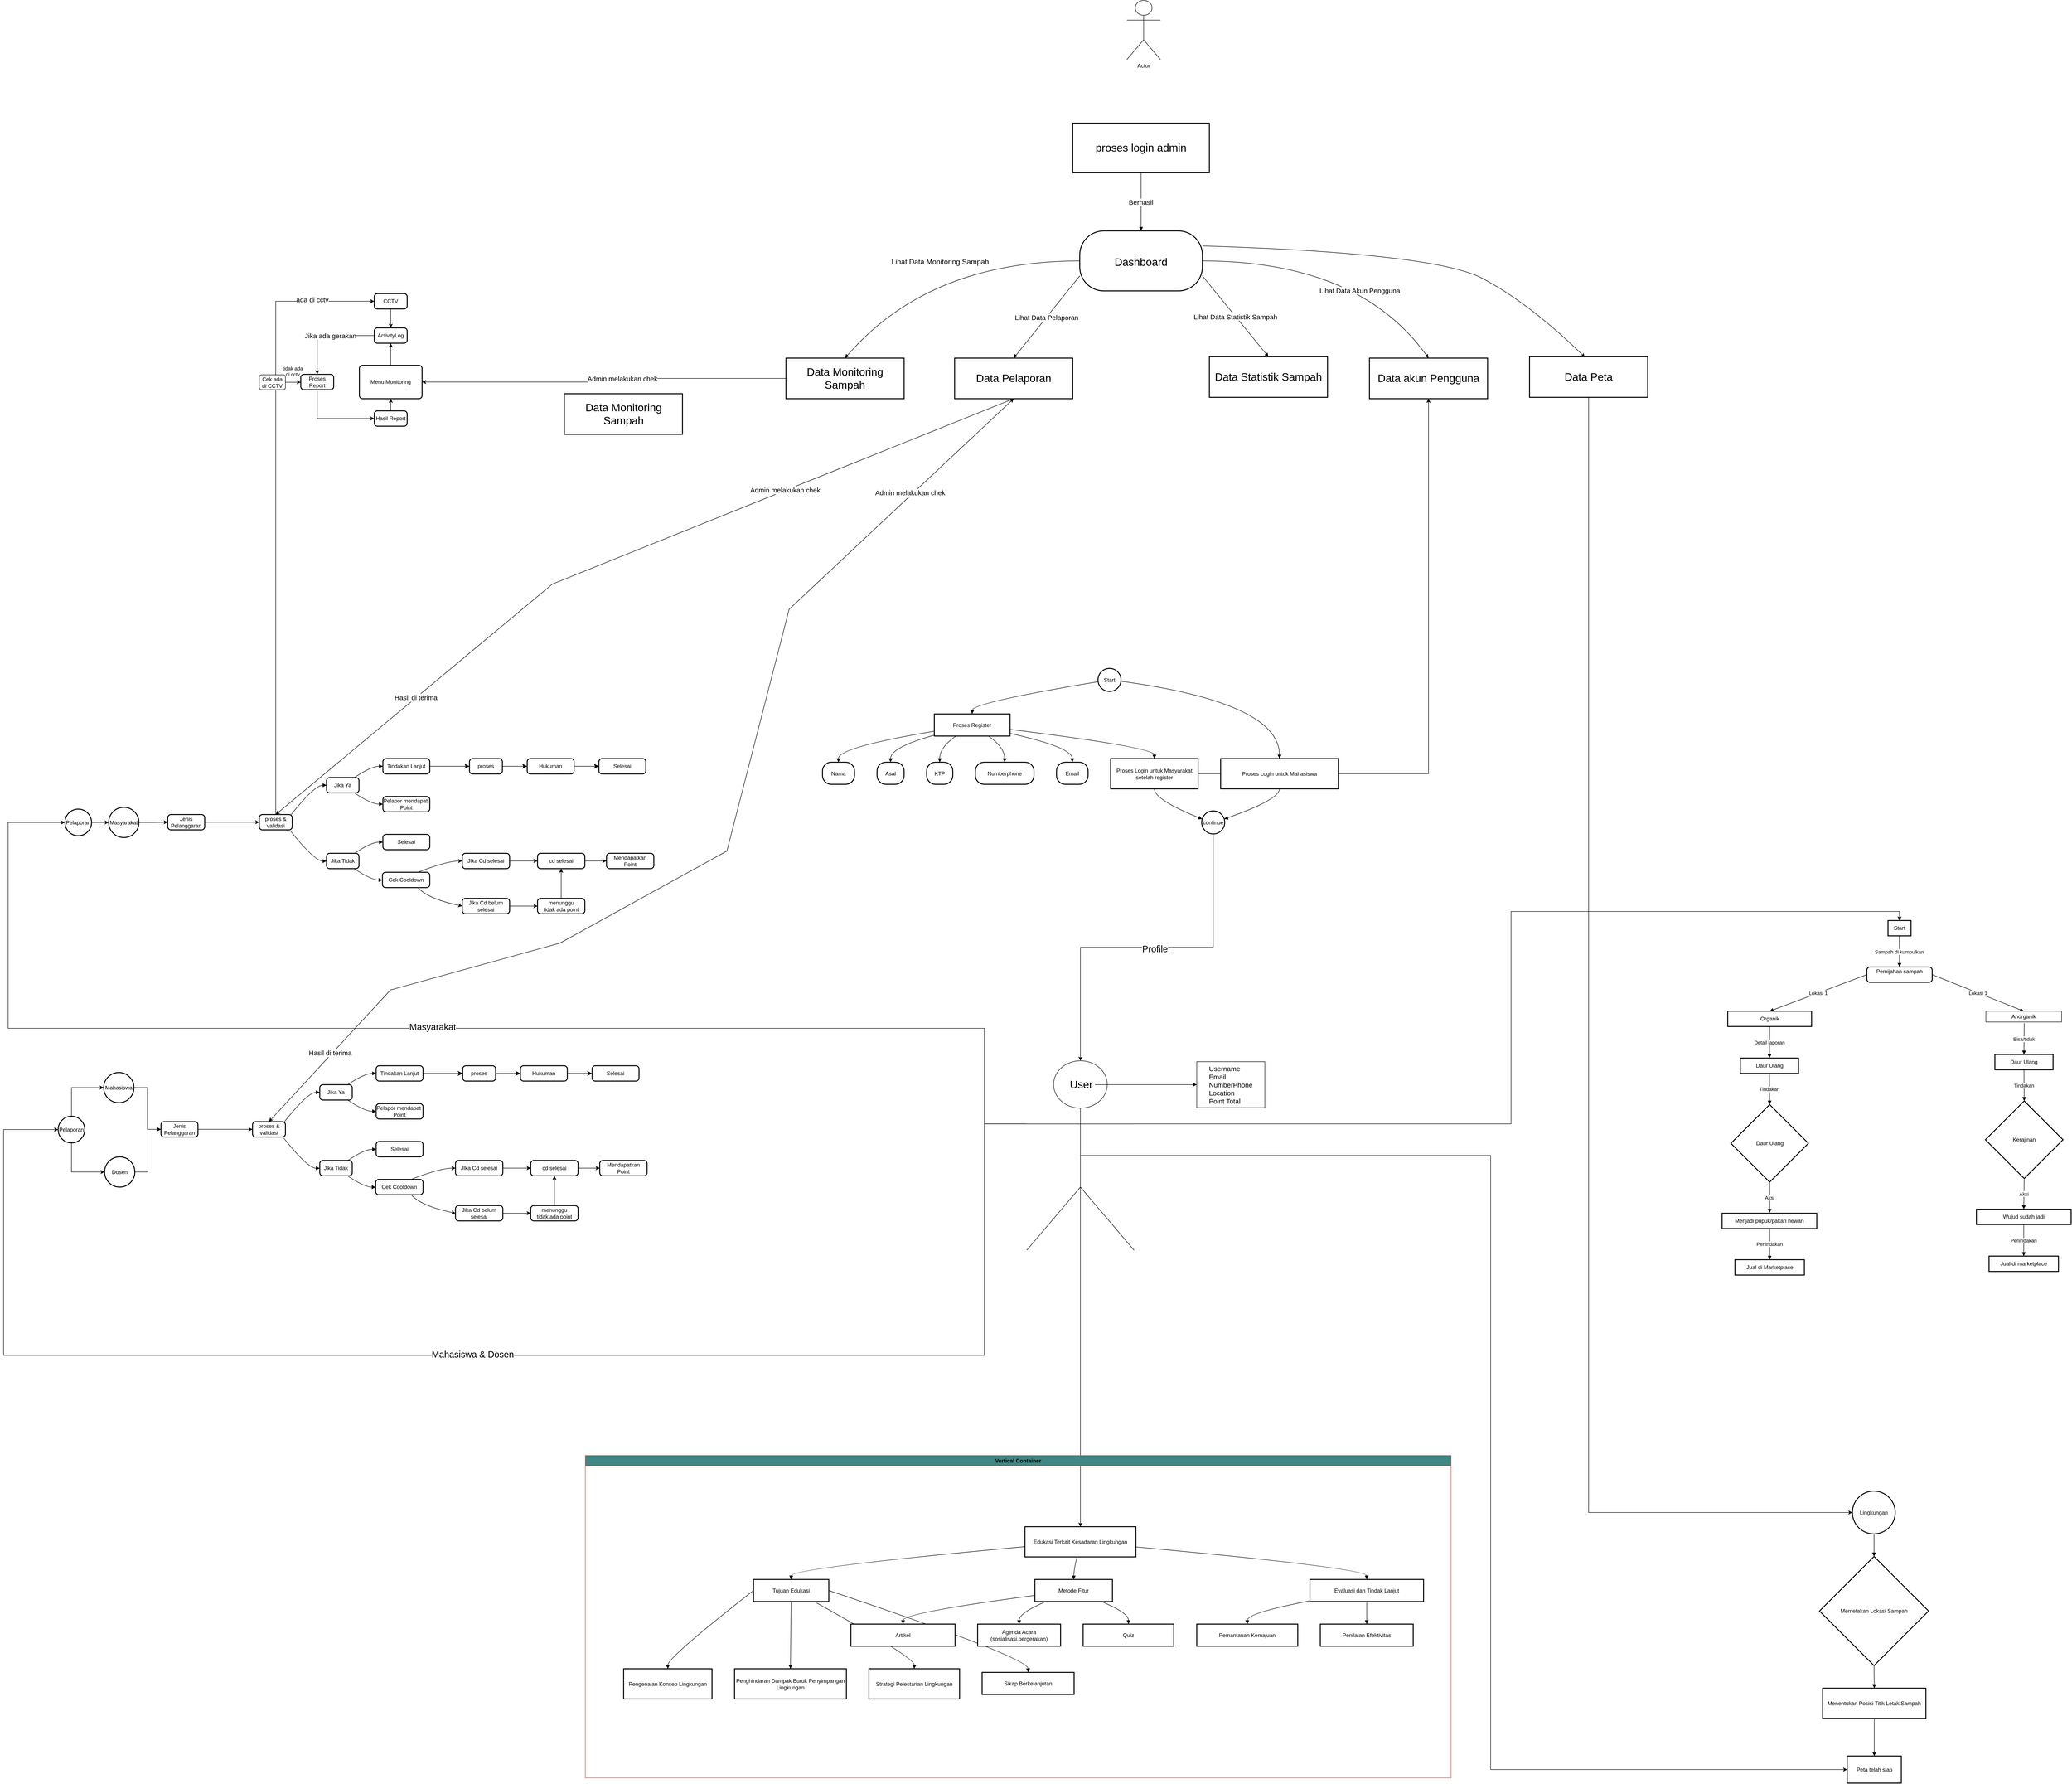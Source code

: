 <mxfile version="24.8.2">
  <diagram name="Halaman-1" id="vI17TSIT231bG5ewFWEX">
    <mxGraphModel dx="3087" dy="2839" grid="0" gridSize="10" guides="1" tooltips="1" connect="1" arrows="1" fold="1" page="0" pageScale="1" pageWidth="827" pageHeight="1169" math="0" shadow="0">
      <root>
        <mxCell id="0" />
        <mxCell id="1" parent="0" />
        <mxCell id="909iYQt30kxnzGmRWlIh-258" value="" style="endArrow=classic;startArrow=classic;html=1;rounded=0;exitX=0.5;exitY=0;exitDx=0;exitDy=0;entryX=0.5;entryY=1;entryDx=0;entryDy=0;" parent="1" source="13" target="909iYQt30kxnzGmRWlIh-233" edge="1">
          <mxGeometry width="50" height="50" relative="1" as="geometry">
            <mxPoint x="-339" y="111" as="sourcePoint" />
            <mxPoint x="1298" y="-811" as="targetPoint" />
            <Array as="points">
              <mxPoint x="-94" y="490" />
              <mxPoint x="282" y="386" />
              <mxPoint x="652" y="182" />
              <mxPoint x="790" y="-354" />
            </Array>
          </mxGeometry>
        </mxCell>
        <mxCell id="909iYQt30kxnzGmRWlIh-259" value="&lt;font style=&quot;font-size: 15px;&quot;&gt;Hasil di terima&lt;/font&gt;" style="edgeLabel;html=1;align=center;verticalAlign=middle;resizable=0;points=[];" parent="909iYQt30kxnzGmRWlIh-258" vertex="1" connectable="0">
          <mxGeometry x="-0.574" y="2" relative="1" as="geometry">
            <mxPoint x="-253" y="174" as="offset" />
          </mxGeometry>
        </mxCell>
        <mxCell id="909iYQt30kxnzGmRWlIh-260" value="&lt;font style=&quot;font-size: 15px;&quot;&gt;Admin melakukan chek&lt;/font&gt;" style="edgeLabel;html=1;align=center;verticalAlign=middle;resizable=0;points=[];" parent="909iYQt30kxnzGmRWlIh-258" vertex="1" connectable="0">
          <mxGeometry x="0.425" y="1" relative="1" as="geometry">
            <mxPoint x="274" y="-279" as="offset" />
          </mxGeometry>
        </mxCell>
        <mxCell id="q4HFe4SoSKMmxGWvJcqE-72" value="" style="curved=1;startArrow=none;endArrow=block;exitX=1;exitY=0.5;entryX=0.5;entryY=0.01;exitDx=0;exitDy=0;" parent="1" source="q4HFe4SoSKMmxGWvJcqE-54" target="q4HFe4SoSKMmxGWvJcqE-59" edge="1">
          <mxGeometry relative="1" as="geometry">
            <Array as="points">
              <mxPoint x="1320" y="1970" />
            </Array>
            <mxPoint x="877" y="1927.85" as="sourcePoint" />
          </mxGeometry>
        </mxCell>
        <mxCell id="q4HFe4SoSKMmxGWvJcqE-71" value="" style="curved=1;startArrow=none;endArrow=block;exitX=0.838;exitY=1.061;entryX=0.5;entryY=-0.01;exitDx=0;exitDy=0;exitPerimeter=0;" parent="1" source="q4HFe4SoSKMmxGWvJcqE-54" target="q4HFe4SoSKMmxGWvJcqE-58" edge="1">
          <mxGeometry relative="1" as="geometry">
            <Array as="points">
              <mxPoint x="1068" y="1970" />
            </Array>
            <mxPoint x="877" y="1935.2" as="sourcePoint" />
          </mxGeometry>
        </mxCell>
        <mxCell id="mIZRGKHmibdbZlGhH4uw-45" style="edgeStyle=orthogonalEdgeStyle;rounded=0;orthogonalLoop=1;jettySize=auto;html=1;exitX=0.5;exitY=1;exitDx=0;exitDy=0;entryX=0;entryY=0.5;entryDx=0;entryDy=0;verticalAlign=middle;" parent="1" source="3" target="5" edge="1">
          <mxGeometry relative="1" as="geometry" />
        </mxCell>
        <mxCell id="mIZRGKHmibdbZlGhH4uw-47" style="edgeStyle=orthogonalEdgeStyle;rounded=0;orthogonalLoop=1;jettySize=auto;html=1;exitX=0.5;exitY=0;exitDx=0;exitDy=0;entryX=0;entryY=0.5;entryDx=0;entryDy=0;verticalAlign=middle;" parent="1" source="3" target="4" edge="1">
          <mxGeometry relative="1" as="geometry" />
        </mxCell>
        <mxCell id="3" value="Pelaporan" style="ellipse;aspect=fixed;strokeWidth=2;whiteSpace=wrap;verticalAlign=middle;" parent="1" vertex="1">
          <mxGeometry x="-831" y="770" width="59" height="59" as="geometry" />
        </mxCell>
        <mxCell id="mIZRGKHmibdbZlGhH4uw-48" style="edgeStyle=orthogonalEdgeStyle;rounded=0;orthogonalLoop=1;jettySize=auto;html=1;exitX=1;exitY=0.5;exitDx=0;exitDy=0;entryX=0;entryY=0.5;entryDx=0;entryDy=0;verticalAlign=middle;" parent="1" source="4" target="7" edge="1">
          <mxGeometry relative="1" as="geometry" />
        </mxCell>
        <mxCell id="4" value="Mahasiswa" style="ellipse;aspect=fixed;strokeWidth=2;whiteSpace=wrap;verticalAlign=middle;" parent="1" vertex="1">
          <mxGeometry x="-730" y="673" width="67" height="67" as="geometry" />
        </mxCell>
        <mxCell id="mIZRGKHmibdbZlGhH4uw-46" style="edgeStyle=orthogonalEdgeStyle;rounded=0;orthogonalLoop=1;jettySize=auto;html=1;exitX=1;exitY=0.5;exitDx=0;exitDy=0;entryX=0;entryY=0.5;entryDx=0;entryDy=0;verticalAlign=middle;" parent="1" source="5" target="7" edge="1">
          <mxGeometry relative="1" as="geometry" />
        </mxCell>
        <mxCell id="5" value="Dosen" style="ellipse;aspect=fixed;strokeWidth=2;whiteSpace=wrap;verticalAlign=middle;" parent="1" vertex="1">
          <mxGeometry x="-728" y="860" width="67" height="67" as="geometry" />
        </mxCell>
        <mxCell id="YhmUqTxS2iiu_h7kdvXo-74" style="edgeStyle=orthogonalEdgeStyle;rounded=0;orthogonalLoop=1;jettySize=auto;html=1;exitX=1;exitY=0.5;exitDx=0;exitDy=0;entryX=0;entryY=0.5;entryDx=0;entryDy=0;verticalAlign=middle;" parent="1" source="7" target="13" edge="1">
          <mxGeometry relative="1" as="geometry">
            <mxPoint x="-406.874" y="799.294" as="targetPoint" />
          </mxGeometry>
        </mxCell>
        <mxCell id="7" value="Jenis Pelanggaran" style="rounded=1;absoluteArcSize=1;arcSize=14;whiteSpace=wrap;strokeWidth=2;verticalAlign=middle;" parent="1" vertex="1">
          <mxGeometry x="-603" y="782" width="82" height="34" as="geometry" />
        </mxCell>
        <mxCell id="10" value="Jika Ya" style="rounded=1;absoluteArcSize=1;arcSize=14;whiteSpace=wrap;strokeWidth=2;verticalAlign=middle;" parent="1" vertex="1">
          <mxGeometry x="-250.86" y="700" width="72" height="34" as="geometry" />
        </mxCell>
        <mxCell id="11" value="Jika Tidak" style="rounded=1;absoluteArcSize=1;arcSize=14;whiteSpace=wrap;strokeWidth=2;verticalAlign=middle;" parent="1" vertex="1">
          <mxGeometry x="-250.86" y="868" width="72" height="34" as="geometry" />
        </mxCell>
        <mxCell id="oGnMxgfMt2kpqqhZpF8a-50" style="edgeStyle=none;curved=1;rounded=0;orthogonalLoop=1;jettySize=auto;html=1;exitX=1;exitY=0.5;exitDx=0;exitDy=0;entryX=0;entryY=0.5;entryDx=0;entryDy=0;fontSize=12;startSize=8;endSize=8;verticalAlign=middle;" parent="1" source="12" target="22" edge="1">
          <mxGeometry relative="1" as="geometry" />
        </mxCell>
        <mxCell id="12" value="proses" style="rounded=1;absoluteArcSize=1;arcSize=14;whiteSpace=wrap;strokeWidth=2;verticalAlign=middle;" parent="1" vertex="1">
          <mxGeometry x="66.14" y="658" width="73" height="34" as="geometry" />
        </mxCell>
        <mxCell id="13" value="proses &amp; validasi" style="rounded=1;absoluteArcSize=1;arcSize=14;whiteSpace=wrap;strokeWidth=2;verticalAlign=middle;" parent="1" vertex="1">
          <mxGeometry x="-400" y="782" width="73" height="34" as="geometry" />
        </mxCell>
        <mxCell id="oGnMxgfMt2kpqqhZpF8a-49" style="edgeStyle=none;curved=1;rounded=0;orthogonalLoop=1;jettySize=auto;html=1;exitX=1;exitY=0.5;exitDx=0;exitDy=0;entryX=0;entryY=0.5;entryDx=0;entryDy=0;fontSize=12;startSize=8;endSize=8;verticalAlign=middle;" parent="1" source="18" target="12" edge="1">
          <mxGeometry relative="1" as="geometry" />
        </mxCell>
        <mxCell id="18" value="Tindakan Lanjut" style="rounded=1;absoluteArcSize=1;arcSize=14;whiteSpace=wrap;strokeWidth=2;verticalAlign=middle;" parent="1" vertex="1">
          <mxGeometry x="-125.86" y="658" width="104" height="34" as="geometry" />
        </mxCell>
        <mxCell id="19" value="Pelapor mendapat &#xa;Point" style="rounded=1;absoluteArcSize=1;arcSize=14;whiteSpace=wrap;strokeWidth=2;verticalAlign=middle;" parent="1" vertex="1">
          <mxGeometry x="-125.86" y="742" width="104" height="34" as="geometry" />
        </mxCell>
        <mxCell id="20" value="Selesai" style="rounded=1;absoluteArcSize=1;arcSize=14;whiteSpace=wrap;strokeWidth=2;verticalAlign=middle;" parent="1" vertex="1">
          <mxGeometry x="-125.86" y="826" width="104" height="34" as="geometry" />
        </mxCell>
        <mxCell id="21" value="Cek Cooldown" style="rounded=1;absoluteArcSize=1;arcSize=14;whiteSpace=wrap;strokeWidth=2;verticalAlign=middle;" parent="1" vertex="1">
          <mxGeometry x="-126.86" y="910" width="105" height="34" as="geometry" />
        </mxCell>
        <mxCell id="oGnMxgfMt2kpqqhZpF8a-51" style="edgeStyle=none;curved=1;rounded=0;orthogonalLoop=1;jettySize=auto;html=1;exitX=1;exitY=0.5;exitDx=0;exitDy=0;entryX=0;entryY=0.5;entryDx=0;entryDy=0;fontSize=12;startSize=8;endSize=8;verticalAlign=middle;" parent="1" source="22" target="23" edge="1">
          <mxGeometry relative="1" as="geometry" />
        </mxCell>
        <mxCell id="22" value="Hukuman" style="rounded=1;absoluteArcSize=1;arcSize=14;whiteSpace=wrap;strokeWidth=2;verticalAlign=middle;" parent="1" vertex="1">
          <mxGeometry x="194.14" y="658" width="104" height="34" as="geometry" />
        </mxCell>
        <mxCell id="23" value="Selesai" style="rounded=1;absoluteArcSize=1;arcSize=14;whiteSpace=wrap;strokeWidth=2;verticalAlign=middle;" parent="1" vertex="1">
          <mxGeometry x="353.14" y="658" width="104" height="34" as="geometry" />
        </mxCell>
        <mxCell id="33" value="" style="curved=1;startArrow=none;endArrow=block;exitX=0.66;exitY=0;entryX=0;entryY=0.5;verticalAlign=middle;" parent="1" target="10" edge="1">
          <mxGeometry relative="1" as="geometry">
            <Array as="points">
              <mxPoint x="-277.86" y="717" />
            </Array>
            <mxPoint x="-330.74" y="784" as="sourcePoint" />
          </mxGeometry>
        </mxCell>
        <mxCell id="34" value="" style="curved=1;startArrow=none;endArrow=block;exitX=0.66;exitY=1.01;entryX=0;entryY=0.51;verticalAlign=middle;" parent="1" target="11" edge="1">
          <mxGeometry relative="1" as="geometry">
            <Array as="points">
              <mxPoint x="-277.86" y="885" />
            </Array>
            <mxPoint x="-330.997" y="818" as="sourcePoint" />
          </mxGeometry>
        </mxCell>
        <mxCell id="41" value="" style="curved=1;startArrow=none;endArrow=block;exitX=0.86;exitY=0;entryX=0;entryY=0.5;verticalAlign=middle;" parent="1" source="10" target="18" edge="1">
          <mxGeometry relative="1" as="geometry">
            <Array as="points">
              <mxPoint x="-151.86" y="675" />
            </Array>
          </mxGeometry>
        </mxCell>
        <mxCell id="42" value="" style="curved=1;startArrow=none;endArrow=block;exitX=0.86;exitY=1;entryX=0;entryY=0.5;verticalAlign=middle;" parent="1" source="10" target="19" edge="1">
          <mxGeometry relative="1" as="geometry">
            <Array as="points">
              <mxPoint x="-151.86" y="759" />
            </Array>
          </mxGeometry>
        </mxCell>
        <mxCell id="43" value="" style="curved=1;startArrow=none;endArrow=block;exitX=0.86;exitY=0.01;entryX=0;entryY=0.51;verticalAlign=middle;" parent="1" source="11" target="20" edge="1">
          <mxGeometry relative="1" as="geometry">
            <Array as="points">
              <mxPoint x="-151.86" y="843" />
            </Array>
          </mxGeometry>
        </mxCell>
        <mxCell id="44" value="" style="curved=1;startArrow=none;endArrow=block;exitX=0.86;exitY=1.01;entryX=0;entryY=0.51;verticalAlign=middle;" parent="1" source="11" target="21" edge="1">
          <mxGeometry relative="1" as="geometry">
            <Array as="points">
              <mxPoint x="-151.86" y="927" />
            </Array>
          </mxGeometry>
        </mxCell>
        <mxCell id="m37Qg1CDzB-L9U7_lDDk-114" value="Start" style="whiteSpace=wrap;strokeWidth=2;" parent="1" vertex="1">
          <mxGeometry x="3227" y="336" width="51" height="34" as="geometry" />
        </mxCell>
        <mxCell id="m37Qg1CDzB-L9U7_lDDk-115" value="Pemijahan sampah&#xa;" style="rounded=1;absoluteArcSize=1;arcSize=14;whiteSpace=wrap;strokeWidth=2;" parent="1" vertex="1">
          <mxGeometry x="3180" y="439" width="145" height="34" as="geometry" />
        </mxCell>
        <mxCell id="m37Qg1CDzB-L9U7_lDDk-116" value="Organik" style="whiteSpace=wrap;strokeWidth=2;" parent="1" vertex="1">
          <mxGeometry x="2871.5" y="537" width="186" height="34" as="geometry" />
        </mxCell>
        <mxCell id="m37Qg1CDzB-L9U7_lDDk-118" value="Daur Ulang" style="whiteSpace=wrap;strokeWidth=2;" parent="1" vertex="1">
          <mxGeometry x="2899.5" y="641" width="129" height="34" as="geometry" />
        </mxCell>
        <mxCell id="m37Qg1CDzB-L9U7_lDDk-120" value="Daur Ulang" style="rhombus;strokeWidth=2;whiteSpace=wrap;" parent="1" vertex="1">
          <mxGeometry x="2878.5" y="744" width="172" height="172" as="geometry" />
        </mxCell>
        <mxCell id="m37Qg1CDzB-L9U7_lDDk-122" value="Menjadi pupuk/pakan hewan" style="whiteSpace=wrap;strokeWidth=2;" parent="1" vertex="1">
          <mxGeometry x="2859" y="985" width="210" height="34" as="geometry" />
        </mxCell>
        <mxCell id="m37Qg1CDzB-L9U7_lDDk-124" value="Jual di Marketplace" style="whiteSpace=wrap;strokeWidth=2;" parent="1" vertex="1">
          <mxGeometry x="2887.5" y="1088" width="154" height="34" as="geometry" />
        </mxCell>
        <mxCell id="m37Qg1CDzB-L9U7_lDDk-129" value="Sampah di kumpulkan" style="curved=1;startArrow=none;endArrow=block;exitX=0.49;exitY=1;entryX=0.5;entryY=0.01;" parent="1" source="m37Qg1CDzB-L9U7_lDDk-114" target="m37Qg1CDzB-L9U7_lDDk-115" edge="1">
          <mxGeometry x="0.015" relative="1" as="geometry">
            <Array as="points" />
            <mxPoint as="offset" />
          </mxGeometry>
        </mxCell>
        <mxCell id="m37Qg1CDzB-L9U7_lDDk-130" value="Lokasi 1" style="curved=1;startArrow=none;endArrow=block;exitX=0;exitY=0.5;entryX=0.5;entryY=0.01;exitDx=0;exitDy=0;" parent="1" source="m37Qg1CDzB-L9U7_lDDk-115" target="m37Qg1CDzB-L9U7_lDDk-116" edge="1">
          <mxGeometry relative="1" as="geometry">
            <Array as="points" />
            <mxPoint x="3124.353" y="473" as="sourcePoint" />
          </mxGeometry>
        </mxCell>
        <mxCell id="m37Qg1CDzB-L9U7_lDDk-131" value="Lokasi 1" style="curved=1;startArrow=none;endArrow=block;exitX=1;exitY=0.5;entryX=0.5;entryY=0;exitDx=0;exitDy=0;entryDx=0;entryDy=0;" parent="1" source="m37Qg1CDzB-L9U7_lDDk-115" target="q4HFe4SoSKMmxGWvJcqE-52" edge="1">
          <mxGeometry relative="1" as="geometry">
            <Array as="points" />
            <mxPoint x="3542.5" y="537.5" as="targetPoint" />
          </mxGeometry>
        </mxCell>
        <mxCell id="m37Qg1CDzB-L9U7_lDDk-132" value="Detail laporan" style="curved=1;startArrow=none;endArrow=block;exitX=0.5;exitY=1.01;entryX=0.5;entryY=-0.01;" parent="1" source="m37Qg1CDzB-L9U7_lDDk-116" target="m37Qg1CDzB-L9U7_lDDk-118" edge="1">
          <mxGeometry relative="1" as="geometry">
            <Array as="points" />
          </mxGeometry>
        </mxCell>
        <mxCell id="m37Qg1CDzB-L9U7_lDDk-134" value="Tindakan" style="curved=1;startArrow=none;endArrow=block;exitX=0.5;exitY=0.99;entryX=0.5;entryY=0;" parent="1" source="m37Qg1CDzB-L9U7_lDDk-118" target="m37Qg1CDzB-L9U7_lDDk-120" edge="1">
          <mxGeometry relative="1" as="geometry">
            <Array as="points" />
          </mxGeometry>
        </mxCell>
        <mxCell id="m37Qg1CDzB-L9U7_lDDk-136" value="Aksi" style="curved=1;startArrow=none;endArrow=block;exitX=0.5;exitY=1;entryX=0.5;entryY=0.01;" parent="1" source="m37Qg1CDzB-L9U7_lDDk-120" edge="1">
          <mxGeometry relative="1" as="geometry">
            <Array as="points" />
            <mxPoint x="2964.5" y="984" as="targetPoint" />
          </mxGeometry>
        </mxCell>
        <mxCell id="m37Qg1CDzB-L9U7_lDDk-138" value="Penindakan" style="curved=1;startArrow=none;endArrow=block;exitX=0.5;exitY=1.01;entryX=0.5;entryY=-0.01;" parent="1" target="m37Qg1CDzB-L9U7_lDDk-124" edge="1">
          <mxGeometry relative="1" as="geometry">
            <Array as="points" />
            <mxPoint x="2964.5" y="1018" as="sourcePoint" />
          </mxGeometry>
        </mxCell>
        <mxCell id="q4HFe4SoSKMmxGWvJcqE-52" value="Anorganik" style="rounded=0;whiteSpace=wrap;html=1;" parent="1" vertex="1">
          <mxGeometry x="3444" y="537" width="168" height="24" as="geometry" />
        </mxCell>
        <mxCell id="q4HFe4SoSKMmxGWvJcqE-53" value="Edukasi Terkait Kesadaran Lingkungan" style="whiteSpace=wrap;strokeWidth=2;" parent="1" vertex="1">
          <mxGeometry x="1313" y="1680" width="246" height="67" as="geometry" />
        </mxCell>
        <mxCell id="q4HFe4SoSKMmxGWvJcqE-54" value="Tujuan Edukasi" style="whiteSpace=wrap;strokeWidth=2;" parent="1" vertex="1">
          <mxGeometry x="711" y="1797" width="167" height="49" as="geometry" />
        </mxCell>
        <mxCell id="q4HFe4SoSKMmxGWvJcqE-56" value="Pengenalan Konsep Lingkungan" style="whiteSpace=wrap;strokeWidth=2;" parent="1" vertex="1">
          <mxGeometry x="423" y="1995" width="196" height="67" as="geometry" />
        </mxCell>
        <mxCell id="q4HFe4SoSKMmxGWvJcqE-57" value="Penghindaran Dampak Buruk Penyimpangan Lingkungan" style="whiteSpace=wrap;strokeWidth=2;" parent="1" vertex="1">
          <mxGeometry x="669" y="1995" width="248" height="67" as="geometry" />
        </mxCell>
        <mxCell id="q4HFe4SoSKMmxGWvJcqE-58" value="Strategi Pelestarian Lingkungan" style="whiteSpace=wrap;strokeWidth=2;" parent="1" vertex="1">
          <mxGeometry x="967" y="1995" width="201" height="67" as="geometry" />
        </mxCell>
        <mxCell id="q4HFe4SoSKMmxGWvJcqE-59" value="Sikap Berkelanjutan" style="whiteSpace=wrap;strokeWidth=2;" parent="1" vertex="1">
          <mxGeometry x="1218" y="2003" width="204" height="49" as="geometry" />
        </mxCell>
        <mxCell id="q4HFe4SoSKMmxGWvJcqE-60" value="Metode Fitur" style="whiteSpace=wrap;strokeWidth=2;" parent="1" vertex="1">
          <mxGeometry x="1335" y="1797" width="172" height="49" as="geometry" />
        </mxCell>
        <mxCell id="q4HFe4SoSKMmxGWvJcqE-61" value="Artikel" style="whiteSpace=wrap;strokeWidth=2;" parent="1" vertex="1">
          <mxGeometry x="927" y="1896" width="231" height="49" as="geometry" />
        </mxCell>
        <mxCell id="q4HFe4SoSKMmxGWvJcqE-62" value="Agenda Acara (sosialisasi,pergerakan)" style="whiteSpace=wrap;strokeWidth=2;" parent="1" vertex="1">
          <mxGeometry x="1208" y="1896" width="184" height="49" as="geometry" />
        </mxCell>
        <mxCell id="q4HFe4SoSKMmxGWvJcqE-63" value="Quiz" style="whiteSpace=wrap;strokeWidth=2;" parent="1" vertex="1">
          <mxGeometry x="1442" y="1896" width="201" height="49" as="geometry" />
        </mxCell>
        <mxCell id="q4HFe4SoSKMmxGWvJcqE-64" value="Evaluasi dan Tindak Lanjut" style="whiteSpace=wrap;strokeWidth=2;" parent="1" vertex="1">
          <mxGeometry x="1945" y="1797" width="252" height="49" as="geometry" />
        </mxCell>
        <mxCell id="q4HFe4SoSKMmxGWvJcqE-65" value="Pemantauan Kemajuan" style="whiteSpace=wrap;strokeWidth=2;" parent="1" vertex="1">
          <mxGeometry x="1694" y="1896" width="224" height="49" as="geometry" />
        </mxCell>
        <mxCell id="q4HFe4SoSKMmxGWvJcqE-66" value="Penilaian Efektivitas" style="whiteSpace=wrap;strokeWidth=2;" parent="1" vertex="1">
          <mxGeometry x="1968" y="1896" width="206" height="49" as="geometry" />
        </mxCell>
        <mxCell id="q4HFe4SoSKMmxGWvJcqE-67" value="" style="curved=1;startArrow=none;endArrow=block;exitX=0;exitY=0.66;entryX=0.5;entryY=-0.01;" parent="1" source="q4HFe4SoSKMmxGWvJcqE-53" target="q4HFe4SoSKMmxGWvJcqE-54" edge="1">
          <mxGeometry relative="1" as="geometry">
            <Array as="points">
              <mxPoint x="795" y="1772" />
            </Array>
          </mxGeometry>
        </mxCell>
        <mxCell id="q4HFe4SoSKMmxGWvJcqE-69" value="" style="curved=1;startArrow=none;endArrow=block;exitX=0;exitY=0.5;entryX=0.5;entryY=-0.01;exitDx=0;exitDy=0;" parent="1" source="q4HFe4SoSKMmxGWvJcqE-54" target="q4HFe4SoSKMmxGWvJcqE-56" edge="1">
          <mxGeometry relative="1" as="geometry">
            <Array as="points">
              <mxPoint x="521" y="1970" />
            </Array>
            <mxPoint x="712" y="1935.2" as="sourcePoint" />
          </mxGeometry>
        </mxCell>
        <mxCell id="q4HFe4SoSKMmxGWvJcqE-70" value="" style="curved=1;startArrow=none;endArrow=block;exitX=0.5;exitY=1;entryX=0.5;entryY=-0.01;exitDx=0;exitDy=0;" parent="1" source="q4HFe4SoSKMmxGWvJcqE-54" target="q4HFe4SoSKMmxGWvJcqE-57" edge="1">
          <mxGeometry relative="1" as="geometry">
            <Array as="points">
              <mxPoint x="793" y="1970" />
            </Array>
            <mxPoint x="794.5" y="1945" as="sourcePoint" />
          </mxGeometry>
        </mxCell>
        <mxCell id="q4HFe4SoSKMmxGWvJcqE-73" value="" style="curved=1;startArrow=none;endArrow=block;exitX=0.47;exitY=0.99;entryX=0.5;entryY=-0.01;" parent="1" source="q4HFe4SoSKMmxGWvJcqE-53" target="q4HFe4SoSKMmxGWvJcqE-60" edge="1">
          <mxGeometry relative="1" as="geometry">
            <Array as="points">
              <mxPoint x="1422" y="1772" />
            </Array>
          </mxGeometry>
        </mxCell>
        <mxCell id="q4HFe4SoSKMmxGWvJcqE-74" value="" style="curved=1;startArrow=none;endArrow=block;exitX=0;exitY=0.72;entryX=0.5;entryY=-0.01;" parent="1" source="q4HFe4SoSKMmxGWvJcqE-60" target="q4HFe4SoSKMmxGWvJcqE-61" edge="1">
          <mxGeometry relative="1" as="geometry">
            <Array as="points">
              <mxPoint x="1043" y="1871" />
            </Array>
          </mxGeometry>
        </mxCell>
        <mxCell id="q4HFe4SoSKMmxGWvJcqE-75" value="" style="curved=1;startArrow=none;endArrow=block;exitX=0.15;exitY=0.99;entryX=0.5;entryY=-0.01;" parent="1" source="q4HFe4SoSKMmxGWvJcqE-60" target="q4HFe4SoSKMmxGWvJcqE-62" edge="1">
          <mxGeometry relative="1" as="geometry">
            <Array as="points">
              <mxPoint x="1300" y="1871" />
            </Array>
          </mxGeometry>
        </mxCell>
        <mxCell id="q4HFe4SoSKMmxGWvJcqE-76" value="" style="curved=1;startArrow=none;endArrow=block;exitX=0.85;exitY=0.99;entryX=0.5;entryY=-0.01;" parent="1" source="q4HFe4SoSKMmxGWvJcqE-60" target="q4HFe4SoSKMmxGWvJcqE-63" edge="1">
          <mxGeometry relative="1" as="geometry">
            <Array as="points">
              <mxPoint x="1543" y="1871" />
            </Array>
          </mxGeometry>
        </mxCell>
        <mxCell id="q4HFe4SoSKMmxGWvJcqE-77" value="" style="curved=1;startArrow=none;endArrow=block;exitX=1;exitY=0.67;entryX=0.5;entryY=-0.01;" parent="1" source="q4HFe4SoSKMmxGWvJcqE-53" target="q4HFe4SoSKMmxGWvJcqE-64" edge="1">
          <mxGeometry relative="1" as="geometry">
            <Array as="points">
              <mxPoint x="2071" y="1772" />
            </Array>
          </mxGeometry>
        </mxCell>
        <mxCell id="q4HFe4SoSKMmxGWvJcqE-78" value="" style="curved=1;startArrow=none;endArrow=block;exitX=0;exitY=0.97;entryX=0.5;entryY=-0.01;" parent="1" source="q4HFe4SoSKMmxGWvJcqE-64" target="q4HFe4SoSKMmxGWvJcqE-65" edge="1">
          <mxGeometry relative="1" as="geometry">
            <Array as="points">
              <mxPoint x="1806" y="1871" />
            </Array>
          </mxGeometry>
        </mxCell>
        <mxCell id="q4HFe4SoSKMmxGWvJcqE-79" value="" style="curved=1;startArrow=none;endArrow=block;exitX=0.5;exitY=0.99;entryX=0.5;entryY=-0.01;" parent="1" source="q4HFe4SoSKMmxGWvJcqE-64" target="q4HFe4SoSKMmxGWvJcqE-66" edge="1">
          <mxGeometry relative="1" as="geometry">
            <Array as="points" />
          </mxGeometry>
        </mxCell>
        <mxCell id="_lrPoYCfZCR5oAcwP7v5-48" value="Daur Ulang" style="whiteSpace=wrap;strokeWidth=2;" parent="1" vertex="1">
          <mxGeometry x="3464" y="633" width="129" height="34" as="geometry" />
        </mxCell>
        <mxCell id="_lrPoYCfZCR5oAcwP7v5-49" value="Kerajinan" style="rhombus;strokeWidth=2;whiteSpace=wrap;" parent="1" vertex="1">
          <mxGeometry x="3443" y="736" width="172" height="172" as="geometry" />
        </mxCell>
        <mxCell id="_lrPoYCfZCR5oAcwP7v5-50" value="Wujud sudah jadi" style="whiteSpace=wrap;strokeWidth=2;" parent="1" vertex="1">
          <mxGeometry x="3423" y="976" width="210" height="34" as="geometry" />
        </mxCell>
        <mxCell id="_lrPoYCfZCR5oAcwP7v5-51" value="Jual di marketplace" style="whiteSpace=wrap;strokeWidth=2;" parent="1" vertex="1">
          <mxGeometry x="3451" y="1080" width="154" height="34" as="geometry" />
        </mxCell>
        <mxCell id="_lrPoYCfZCR5oAcwP7v5-52" value="Bisa/tidak" style="curved=1;startArrow=none;endArrow=block;exitX=0.5;exitY=1.01;entryX=0.5;entryY=-0.01;" parent="1" target="_lrPoYCfZCR5oAcwP7v5-48" edge="1">
          <mxGeometry relative="1" as="geometry">
            <Array as="points" />
            <mxPoint x="3529" y="563.5" as="sourcePoint" />
          </mxGeometry>
        </mxCell>
        <mxCell id="_lrPoYCfZCR5oAcwP7v5-53" value="Tindakan" style="curved=1;startArrow=none;endArrow=block;exitX=0.5;exitY=0.99;entryX=0.5;entryY=0;" parent="1" source="_lrPoYCfZCR5oAcwP7v5-48" target="_lrPoYCfZCR5oAcwP7v5-49" edge="1">
          <mxGeometry relative="1" as="geometry">
            <Array as="points" />
          </mxGeometry>
        </mxCell>
        <mxCell id="_lrPoYCfZCR5oAcwP7v5-54" value="Aksi" style="curved=1;startArrow=none;endArrow=block;exitX=0.5;exitY=1;entryX=0.5;entryY=0.01;" parent="1" source="_lrPoYCfZCR5oAcwP7v5-49" target="_lrPoYCfZCR5oAcwP7v5-50" edge="1">
          <mxGeometry relative="1" as="geometry">
            <Array as="points" />
          </mxGeometry>
        </mxCell>
        <mxCell id="_lrPoYCfZCR5oAcwP7v5-55" value="Penindakan" style="curved=1;startArrow=none;endArrow=block;exitX=0.5;exitY=1.01;entryX=0.5;entryY=-0.01;" parent="1" source="_lrPoYCfZCR5oAcwP7v5-50" target="_lrPoYCfZCR5oAcwP7v5-51" edge="1">
          <mxGeometry relative="1" as="geometry">
            <Array as="points" />
          </mxGeometry>
        </mxCell>
        <mxCell id="mIZRGKHmibdbZlGhH4uw-49" value="Mendapatkan&#xa;Point" style="rounded=1;absoluteArcSize=1;arcSize=14;whiteSpace=wrap;strokeWidth=2;verticalAlign=middle;" parent="1" vertex="1">
          <mxGeometry x="370" y="868" width="105" height="34" as="geometry" />
        </mxCell>
        <mxCell id="mIZRGKHmibdbZlGhH4uw-58" style="edgeStyle=orthogonalEdgeStyle;rounded=0;orthogonalLoop=1;jettySize=auto;html=1;exitX=1;exitY=0.5;exitDx=0;exitDy=0;entryX=0;entryY=0.5;entryDx=0;entryDy=0;verticalAlign=middle;" parent="1" source="mIZRGKHmibdbZlGhH4uw-50" target="mIZRGKHmibdbZlGhH4uw-57" edge="1">
          <mxGeometry relative="1" as="geometry" />
        </mxCell>
        <mxCell id="mIZRGKHmibdbZlGhH4uw-50" value="JIka Cd selesai" style="rounded=1;absoluteArcSize=1;arcSize=14;whiteSpace=wrap;strokeWidth=2;verticalAlign=middle;" parent="1" vertex="1">
          <mxGeometry x="50.14" y="868" width="105" height="34" as="geometry" />
        </mxCell>
        <mxCell id="mIZRGKHmibdbZlGhH4uw-64" style="edgeStyle=orthogonalEdgeStyle;rounded=0;orthogonalLoop=1;jettySize=auto;html=1;exitX=1;exitY=0.5;exitDx=0;exitDy=0;entryX=0;entryY=0.5;entryDx=0;entryDy=0;verticalAlign=middle;" parent="1" source="mIZRGKHmibdbZlGhH4uw-51" target="mIZRGKHmibdbZlGhH4uw-63" edge="1">
          <mxGeometry relative="1" as="geometry" />
        </mxCell>
        <mxCell id="mIZRGKHmibdbZlGhH4uw-51" value="Jika Cd belum selesai" style="rounded=1;absoluteArcSize=1;arcSize=14;whiteSpace=wrap;strokeWidth=2;verticalAlign=middle;" parent="1" vertex="1">
          <mxGeometry x="50.14" y="968" width="105" height="34" as="geometry" />
        </mxCell>
        <mxCell id="mIZRGKHmibdbZlGhH4uw-54" value="" style="curved=1;endArrow=classic;html=1;rounded=0;exitX=0.75;exitY=0;exitDx=0;exitDy=0;entryX=0;entryY=0.5;entryDx=0;entryDy=0;verticalAlign=middle;" parent="1" source="21" target="mIZRGKHmibdbZlGhH4uw-50" edge="1">
          <mxGeometry width="50" height="50" relative="1" as="geometry">
            <mxPoint x="-9" y="902" as="sourcePoint" />
            <mxPoint x="41" y="852" as="targetPoint" />
            <Array as="points">
              <mxPoint x="16" y="885" />
            </Array>
          </mxGeometry>
        </mxCell>
        <mxCell id="mIZRGKHmibdbZlGhH4uw-66" style="edgeStyle=orthogonalEdgeStyle;rounded=0;orthogonalLoop=1;jettySize=auto;html=1;exitX=1;exitY=0.5;exitDx=0;exitDy=0;entryX=0;entryY=0.5;entryDx=0;entryDy=0;verticalAlign=middle;" parent="1" source="mIZRGKHmibdbZlGhH4uw-57" target="mIZRGKHmibdbZlGhH4uw-49" edge="1">
          <mxGeometry relative="1" as="geometry" />
        </mxCell>
        <mxCell id="mIZRGKHmibdbZlGhH4uw-57" value="cd selesai" style="rounded=1;absoluteArcSize=1;arcSize=14;whiteSpace=wrap;strokeWidth=2;verticalAlign=middle;" parent="1" vertex="1">
          <mxGeometry x="217.0" y="868" width="105" height="34" as="geometry" />
        </mxCell>
        <mxCell id="mIZRGKHmibdbZlGhH4uw-60" value="" style="curved=1;endArrow=classic;html=1;rounded=0;entryX=0;entryY=0.5;entryDx=0;entryDy=0;exitX=0.75;exitY=1;exitDx=0;exitDy=0;verticalAlign=middle;" parent="1" source="21" target="mIZRGKHmibdbZlGhH4uw-51" edge="1">
          <mxGeometry width="50" height="50" relative="1" as="geometry">
            <mxPoint x="-34" y="1026" as="sourcePoint" />
            <mxPoint x="16" y="976" as="targetPoint" />
            <Array as="points">
              <mxPoint x="-26" y="969" />
            </Array>
          </mxGeometry>
        </mxCell>
        <mxCell id="mIZRGKHmibdbZlGhH4uw-65" style="edgeStyle=orthogonalEdgeStyle;rounded=0;orthogonalLoop=1;jettySize=auto;html=1;exitX=0.5;exitY=0;exitDx=0;exitDy=0;entryX=0.5;entryY=1;entryDx=0;entryDy=0;verticalAlign=middle;" parent="1" source="mIZRGKHmibdbZlGhH4uw-63" target="mIZRGKHmibdbZlGhH4uw-57" edge="1">
          <mxGeometry relative="1" as="geometry" />
        </mxCell>
        <mxCell id="mIZRGKHmibdbZlGhH4uw-63" value="menunggu&#xa;tidak ada point" style="rounded=1;absoluteArcSize=1;arcSize=14;whiteSpace=wrap;strokeWidth=2;verticalAlign=middle;" parent="1" vertex="1">
          <mxGeometry x="217" y="968" width="105" height="34" as="geometry" />
        </mxCell>
        <mxCell id="909iYQt30kxnzGmRWlIh-62" style="edgeStyle=orthogonalEdgeStyle;rounded=0;orthogonalLoop=1;jettySize=auto;html=1;exitX=1;exitY=0.333;exitDx=0;exitDy=0;exitPerimeter=0;entryX=0.5;entryY=0;entryDx=0;entryDy=0;" parent="1" source="909iYQt30kxnzGmRWlIh-59" target="m37Qg1CDzB-L9U7_lDDk-114" edge="1">
          <mxGeometry relative="1" as="geometry" />
        </mxCell>
        <mxCell id="909iYQt30kxnzGmRWlIh-63" style="edgeStyle=orthogonalEdgeStyle;rounded=0;orthogonalLoop=1;jettySize=auto;html=1;exitX=0;exitY=0.333;exitDx=0;exitDy=0;exitPerimeter=0;entryX=0;entryY=0.5;entryDx=0;entryDy=0;" parent="1" source="909iYQt30kxnzGmRWlIh-59" target="3" edge="1">
          <mxGeometry relative="1" as="geometry">
            <mxPoint x="-932.0" y="799.5" as="targetPoint" />
            <Array as="points">
              <mxPoint x="1223" y="787" />
              <mxPoint x="1223" y="1300" />
              <mxPoint x="-952" y="1300" />
              <mxPoint x="-952" y="800" />
            </Array>
          </mxGeometry>
        </mxCell>
        <mxCell id="909iYQt30kxnzGmRWlIh-98" value="&lt;font style=&quot;font-size: 20px;&quot;&gt;Mahasiswa &amp;amp; Dosen&lt;/font&gt;" style="edgeLabel;html=1;align=center;verticalAlign=middle;resizable=0;points=[];" parent="909iYQt30kxnzGmRWlIh-63" vertex="1" connectable="0">
          <mxGeometry x="-0.001" relative="1" as="geometry">
            <mxPoint x="-42" y="-3" as="offset" />
          </mxGeometry>
        </mxCell>
        <mxCell id="909iYQt30kxnzGmRWlIh-64" style="edgeStyle=orthogonalEdgeStyle;rounded=0;orthogonalLoop=1;jettySize=auto;html=1;entryX=0.5;entryY=0;entryDx=0;entryDy=0;exitX=0.5;exitY=0.5;exitDx=0;exitDy=0;exitPerimeter=0;" parent="1" source="909iYQt30kxnzGmRWlIh-59" target="q4HFe4SoSKMmxGWvJcqE-53" edge="1">
          <mxGeometry relative="1" as="geometry">
            <mxPoint x="1436" y="959.5" as="sourcePoint" />
          </mxGeometry>
        </mxCell>
        <mxCell id="909iYQt30kxnzGmRWlIh-142" style="edgeStyle=orthogonalEdgeStyle;rounded=0;orthogonalLoop=1;jettySize=auto;html=1;exitX=0;exitY=0.333;exitDx=0;exitDy=0;exitPerimeter=0;entryX=0;entryY=0.5;entryDx=0;entryDy=0;" parent="1" source="909iYQt30kxnzGmRWlIh-59" target="909iYQt30kxnzGmRWlIh-103" edge="1">
          <mxGeometry relative="1" as="geometry">
            <mxPoint x="-902.0" y="118.5" as="targetPoint" />
            <Array as="points">
              <mxPoint x="1223" y="787" />
              <mxPoint x="1223" y="575" />
              <mxPoint x="-942" y="575" />
              <mxPoint x="-942" y="119" />
            </Array>
          </mxGeometry>
        </mxCell>
        <mxCell id="909iYQt30kxnzGmRWlIh-144" value="&lt;font style=&quot;font-size: 20px;&quot;&gt;Masyarakat&lt;/font&gt;" style="edgeLabel;html=1;align=center;verticalAlign=middle;resizable=0;points=[];" parent="909iYQt30kxnzGmRWlIh-142" vertex="1" connectable="0">
          <mxGeometry x="0.002" y="-4" relative="1" as="geometry">
            <mxPoint as="offset" />
          </mxGeometry>
        </mxCell>
        <mxCell id="K2Veo0YiwgUTMBrSsMdn-125" style="edgeStyle=orthogonalEdgeStyle;rounded=0;orthogonalLoop=1;jettySize=auto;html=1;exitX=0.5;exitY=0.5;exitDx=0;exitDy=0;exitPerimeter=0;entryX=0;entryY=0.5;entryDx=0;entryDy=0;" parent="1" source="909iYQt30kxnzGmRWlIh-59" target="K2Veo0YiwgUTMBrSsMdn-120" edge="1">
          <mxGeometry relative="1" as="geometry" />
        </mxCell>
        <mxCell id="909iYQt30kxnzGmRWlIh-59" value="" style="shape=umlActor;verticalLabelPosition=bottom;verticalAlign=top;html=1;outlineConnect=0;" parent="1" vertex="1">
          <mxGeometry x="1317" y="647" width="238" height="420" as="geometry" />
        </mxCell>
        <mxCell id="909iYQt30kxnzGmRWlIh-76" value="Start" style="ellipse;aspect=fixed;strokeWidth=2;whiteSpace=wrap;" parent="1" vertex="1">
          <mxGeometry x="1475" y="-223" width="51" height="51" as="geometry" />
        </mxCell>
        <mxCell id="909iYQt30kxnzGmRWlIh-77" value="Proses Register" style="whiteSpace=wrap;strokeWidth=2;" parent="1" vertex="1">
          <mxGeometry x="1112" y="-122" width="168" height="49" as="geometry" />
        </mxCell>
        <mxCell id="909iYQt30kxnzGmRWlIh-78" value="Nama" style="rounded=1;arcSize=40;strokeWidth=2" parent="1" vertex="1">
          <mxGeometry x="864" y="-15" width="71" height="49" as="geometry" />
        </mxCell>
        <mxCell id="909iYQt30kxnzGmRWlIh-79" value="Asal" style="rounded=1;arcSize=40;strokeWidth=2" parent="1" vertex="1">
          <mxGeometry x="985" y="-15" width="60" height="49" as="geometry" />
        </mxCell>
        <mxCell id="909iYQt30kxnzGmRWlIh-80" value="KTP" style="rounded=1;arcSize=40;strokeWidth=2" parent="1" vertex="1">
          <mxGeometry x="1095" y="-15" width="58" height="49" as="geometry" />
        </mxCell>
        <mxCell id="909iYQt30kxnzGmRWlIh-81" value="Numberphone" style="rounded=1;arcSize=40;strokeWidth=2" parent="1" vertex="1">
          <mxGeometry x="1203" y="-15" width="130" height="49" as="geometry" />
        </mxCell>
        <mxCell id="909iYQt30kxnzGmRWlIh-82" value="Email" style="rounded=1;arcSize=40;strokeWidth=2" parent="1" vertex="1">
          <mxGeometry x="1383" y="-15" width="70" height="49" as="geometry" />
        </mxCell>
        <mxCell id="909iYQt30kxnzGmRWlIh-235" style="edgeStyle=orthogonalEdgeStyle;rounded=0;orthogonalLoop=1;jettySize=auto;html=1;exitX=1;exitY=0.5;exitDx=0;exitDy=0;entryX=0.5;entryY=1;entryDx=0;entryDy=0;" parent="1" source="909iYQt30kxnzGmRWlIh-83" target="909iYQt30kxnzGmRWlIh-227" edge="1">
          <mxGeometry relative="1" as="geometry">
            <mxPoint x="2302.429" y="10.286" as="targetPoint" />
          </mxGeometry>
        </mxCell>
        <mxCell id="909iYQt30kxnzGmRWlIh-83" value="Proses Login untuk Masyarakat setelah register" style="whiteSpace=wrap;strokeWidth=2;" parent="1" vertex="1">
          <mxGeometry x="1503" y="-23" width="194" height="67" as="geometry" />
        </mxCell>
        <mxCell id="909iYQt30kxnzGmRWlIh-84" value="continue" style="ellipse;aspect=fixed;strokeWidth=2;whiteSpace=wrap;" parent="1" vertex="1">
          <mxGeometry x="1705" y="93" width="51" height="51" as="geometry" />
        </mxCell>
        <mxCell id="909iYQt30kxnzGmRWlIh-236" style="edgeStyle=orthogonalEdgeStyle;rounded=0;orthogonalLoop=1;jettySize=auto;html=1;exitX=1;exitY=0.5;exitDx=0;exitDy=0;entryX=0.5;entryY=1;entryDx=0;entryDy=0;" parent="1" source="909iYQt30kxnzGmRWlIh-85" target="909iYQt30kxnzGmRWlIh-227" edge="1">
          <mxGeometry relative="1" as="geometry">
            <mxPoint x="2301" y="10.286" as="targetPoint" />
          </mxGeometry>
        </mxCell>
        <mxCell id="909iYQt30kxnzGmRWlIh-85" value="Proses Login untuk Mahasiswa" style="whiteSpace=wrap;strokeWidth=2;" parent="1" vertex="1">
          <mxGeometry x="1747" y="-23" width="261" height="67" as="geometry" />
        </mxCell>
        <mxCell id="909iYQt30kxnzGmRWlIh-86" value="" style="curved=1;startArrow=none;endArrow=block;exitX=0;exitY=0.58;entryX=0.5;entryY=-0.01;" parent="1" source="909iYQt30kxnzGmRWlIh-76" target="909iYQt30kxnzGmRWlIh-77" edge="1">
          <mxGeometry relative="1" as="geometry">
            <Array as="points">
              <mxPoint x="1196" y="-147" />
            </Array>
          </mxGeometry>
        </mxCell>
        <mxCell id="909iYQt30kxnzGmRWlIh-87" value="" style="curved=1;startArrow=none;endArrow=block;exitX=0;exitY=0.78;entryX=0.5;entryY=0.01;" parent="1" source="909iYQt30kxnzGmRWlIh-77" target="909iYQt30kxnzGmRWlIh-78" edge="1">
          <mxGeometry relative="1" as="geometry">
            <Array as="points">
              <mxPoint x="899" y="-48" />
            </Array>
          </mxGeometry>
        </mxCell>
        <mxCell id="909iYQt30kxnzGmRWlIh-88" value="" style="curved=1;startArrow=none;endArrow=block;exitX=0;exitY=0.96;entryX=0.5;entryY=0.01;" parent="1" source="909iYQt30kxnzGmRWlIh-77" target="909iYQt30kxnzGmRWlIh-79" edge="1">
          <mxGeometry relative="1" as="geometry">
            <Array as="points">
              <mxPoint x="1015" y="-48" />
            </Array>
          </mxGeometry>
        </mxCell>
        <mxCell id="909iYQt30kxnzGmRWlIh-89" value="" style="curved=1;startArrow=none;endArrow=block;exitX=0.29;exitY=0.99;entryX=0.5;entryY=0.01;" parent="1" source="909iYQt30kxnzGmRWlIh-77" target="909iYQt30kxnzGmRWlIh-80" edge="1">
          <mxGeometry relative="1" as="geometry">
            <Array as="points">
              <mxPoint x="1124" y="-48" />
            </Array>
          </mxGeometry>
        </mxCell>
        <mxCell id="909iYQt30kxnzGmRWlIh-90" value="" style="curved=1;startArrow=none;endArrow=block;exitX=0.71;exitY=0.99;entryX=0.5;entryY=0.01;" parent="1" source="909iYQt30kxnzGmRWlIh-77" target="909iYQt30kxnzGmRWlIh-81" edge="1">
          <mxGeometry relative="1" as="geometry">
            <Array as="points">
              <mxPoint x="1268" y="-48" />
            </Array>
          </mxGeometry>
        </mxCell>
        <mxCell id="909iYQt30kxnzGmRWlIh-91" value="" style="curved=1;startArrow=none;endArrow=block;exitX=1;exitY=0.88;entryX=0.5;entryY=0.01;" parent="1" source="909iYQt30kxnzGmRWlIh-77" target="909iYQt30kxnzGmRWlIh-82" edge="1">
          <mxGeometry relative="1" as="geometry">
            <Array as="points">
              <mxPoint x="1418" y="-48" />
            </Array>
          </mxGeometry>
        </mxCell>
        <mxCell id="909iYQt30kxnzGmRWlIh-92" value="" style="curved=1;startArrow=none;endArrow=block;exitX=1;exitY=0.7;entryX=0.5;entryY=-0.01;" parent="1" source="909iYQt30kxnzGmRWlIh-77" target="909iYQt30kxnzGmRWlIh-83" edge="1">
          <mxGeometry relative="1" as="geometry">
            <Array as="points">
              <mxPoint x="1600" y="-48" />
            </Array>
          </mxGeometry>
        </mxCell>
        <mxCell id="909iYQt30kxnzGmRWlIh-93" value="" style="curved=1;startArrow=none;endArrow=block;exitX=0.5;exitY=0.99;entryX=-0.01;entryY=0.34;" parent="1" source="909iYQt30kxnzGmRWlIh-83" target="909iYQt30kxnzGmRWlIh-84" edge="1">
          <mxGeometry relative="1" as="geometry">
            <Array as="points">
              <mxPoint x="1600" y="68" />
            </Array>
          </mxGeometry>
        </mxCell>
        <mxCell id="909iYQt30kxnzGmRWlIh-94" value="" style="curved=1;startArrow=none;endArrow=block;exitX=1;exitY=0.56;entryX=0.5;entryY=-0.01;" parent="1" source="909iYQt30kxnzGmRWlIh-76" target="909iYQt30kxnzGmRWlIh-85" edge="1">
          <mxGeometry relative="1" as="geometry">
            <Array as="points">
              <mxPoint x="1877" y="-147" />
            </Array>
          </mxGeometry>
        </mxCell>
        <mxCell id="909iYQt30kxnzGmRWlIh-95" value="" style="curved=1;startArrow=none;endArrow=block;exitX=0.5;exitY=0.99;entryX=1;entryY=0.34;" parent="1" source="909iYQt30kxnzGmRWlIh-85" target="909iYQt30kxnzGmRWlIh-84" edge="1">
          <mxGeometry relative="1" as="geometry">
            <Array as="points">
              <mxPoint x="1877" y="68" />
            </Array>
          </mxGeometry>
        </mxCell>
        <mxCell id="909iYQt30kxnzGmRWlIh-96" style="edgeStyle=orthogonalEdgeStyle;rounded=0;orthogonalLoop=1;jettySize=auto;html=1;exitX=0.5;exitY=1;exitDx=0;exitDy=0;entryX=0.5;entryY=0;entryDx=0;entryDy=0;entryPerimeter=0;" parent="1" source="909iYQt30kxnzGmRWlIh-84" target="909iYQt30kxnzGmRWlIh-59" edge="1">
          <mxGeometry relative="1" as="geometry" />
        </mxCell>
        <mxCell id="909iYQt30kxnzGmRWlIh-97" value="&lt;font style=&quot;font-size: 20px;&quot;&gt;Profile&lt;/font&gt;" style="edgeLabel;html=1;align=center;verticalAlign=middle;resizable=0;points=[];" parent="909iYQt30kxnzGmRWlIh-96" vertex="1" connectable="0">
          <mxGeometry x="-0.181" y="2" relative="1" as="geometry">
            <mxPoint x="-55" as="offset" />
          </mxGeometry>
        </mxCell>
        <mxCell id="909iYQt30kxnzGmRWlIh-255" value="" style="edgeStyle=orthogonalEdgeStyle;rounded=0;orthogonalLoop=1;jettySize=auto;html=1;" parent="1" source="909iYQt30kxnzGmRWlIh-99" target="909iYQt30kxnzGmRWlIh-254" edge="1">
          <mxGeometry relative="1" as="geometry" />
        </mxCell>
        <mxCell id="909iYQt30kxnzGmRWlIh-99" value="User" style="text;html=1;align=center;verticalAlign=middle;whiteSpace=wrap;rounded=0;fontSize=24;" parent="1" vertex="1">
          <mxGeometry x="1408" y="685" width="60" height="30" as="geometry" />
        </mxCell>
        <mxCell id="909iYQt30kxnzGmRWlIh-141" style="edgeStyle=orthogonalEdgeStyle;rounded=0;orthogonalLoop=1;jettySize=auto;html=1;exitX=1;exitY=0.5;exitDx=0;exitDy=0;" parent="1" source="909iYQt30kxnzGmRWlIh-103" target="909iYQt30kxnzGmRWlIh-105" edge="1">
          <mxGeometry relative="1" as="geometry" />
        </mxCell>
        <mxCell id="909iYQt30kxnzGmRWlIh-103" value="Pelaporan" style="ellipse;aspect=fixed;strokeWidth=2;whiteSpace=wrap;verticalAlign=middle;" parent="1" vertex="1">
          <mxGeometry x="-816" y="89" width="59" height="59" as="geometry" />
        </mxCell>
        <mxCell id="909iYQt30kxnzGmRWlIh-104" style="edgeStyle=orthogonalEdgeStyle;rounded=0;orthogonalLoop=1;jettySize=auto;html=1;exitX=1;exitY=0.5;exitDx=0;exitDy=0;entryX=0;entryY=0.5;entryDx=0;entryDy=0;verticalAlign=middle;" parent="1" source="909iYQt30kxnzGmRWlIh-105" target="909iYQt30kxnzGmRWlIh-109" edge="1">
          <mxGeometry relative="1" as="geometry" />
        </mxCell>
        <mxCell id="909iYQt30kxnzGmRWlIh-105" value="Masyarakat" style="ellipse;aspect=fixed;strokeWidth=2;whiteSpace=wrap;verticalAlign=middle;" parent="1" vertex="1">
          <mxGeometry x="-719" y="85" width="67" height="67" as="geometry" />
        </mxCell>
        <mxCell id="909iYQt30kxnzGmRWlIh-108" style="edgeStyle=orthogonalEdgeStyle;rounded=0;orthogonalLoop=1;jettySize=auto;html=1;exitX=1;exitY=0.5;exitDx=0;exitDy=0;entryX=0;entryY=0.5;entryDx=0;entryDy=0;verticalAlign=middle;" parent="1" source="909iYQt30kxnzGmRWlIh-109" target="909iYQt30kxnzGmRWlIh-114" edge="1">
          <mxGeometry relative="1" as="geometry">
            <mxPoint x="-391.874" y="118.294" as="targetPoint" />
          </mxGeometry>
        </mxCell>
        <mxCell id="909iYQt30kxnzGmRWlIh-109" value="Jenis Pelanggaran" style="rounded=1;absoluteArcSize=1;arcSize=14;whiteSpace=wrap;strokeWidth=2;verticalAlign=middle;" parent="1" vertex="1">
          <mxGeometry x="-588" y="101" width="82" height="34" as="geometry" />
        </mxCell>
        <mxCell id="909iYQt30kxnzGmRWlIh-110" value="Jika Ya" style="rounded=1;absoluteArcSize=1;arcSize=14;whiteSpace=wrap;strokeWidth=2;verticalAlign=middle;" parent="1" vertex="1">
          <mxGeometry x="-235.86" y="19" width="72" height="34" as="geometry" />
        </mxCell>
        <mxCell id="909iYQt30kxnzGmRWlIh-111" value="Jika Tidak" style="rounded=1;absoluteArcSize=1;arcSize=14;whiteSpace=wrap;strokeWidth=2;verticalAlign=middle;" parent="1" vertex="1">
          <mxGeometry x="-235.86" y="187" width="72" height="34" as="geometry" />
        </mxCell>
        <mxCell id="909iYQt30kxnzGmRWlIh-112" style="edgeStyle=none;curved=1;rounded=0;orthogonalLoop=1;jettySize=auto;html=1;exitX=1;exitY=0.5;exitDx=0;exitDy=0;entryX=0;entryY=0.5;entryDx=0;entryDy=0;fontSize=12;startSize=8;endSize=8;verticalAlign=middle;" parent="1" source="909iYQt30kxnzGmRWlIh-113" target="909iYQt30kxnzGmRWlIh-121" edge="1">
          <mxGeometry relative="1" as="geometry" />
        </mxCell>
        <mxCell id="909iYQt30kxnzGmRWlIh-113" value="proses" style="rounded=1;absoluteArcSize=1;arcSize=14;whiteSpace=wrap;strokeWidth=2;verticalAlign=middle;" parent="1" vertex="1">
          <mxGeometry x="81.14" y="-23" width="73" height="34" as="geometry" />
        </mxCell>
        <mxCell id="K2Veo0YiwgUTMBrSsMdn-79" style="edgeStyle=orthogonalEdgeStyle;rounded=0;orthogonalLoop=1;jettySize=auto;html=1;exitX=0.5;exitY=0;exitDx=0;exitDy=0;entryX=0;entryY=0.5;entryDx=0;entryDy=0;" parent="1" source="909iYQt30kxnzGmRWlIh-114" target="K2Veo0YiwgUTMBrSsMdn-54" edge="1">
          <mxGeometry relative="1" as="geometry" />
        </mxCell>
        <mxCell id="909iYQt30kxnzGmRWlIh-114" value="proses &amp; validasi" style="rounded=1;absoluteArcSize=1;arcSize=14;whiteSpace=wrap;strokeWidth=2;verticalAlign=middle;" parent="1" vertex="1">
          <mxGeometry x="-385" y="101" width="73" height="34" as="geometry" />
        </mxCell>
        <mxCell id="909iYQt30kxnzGmRWlIh-115" style="edgeStyle=none;curved=1;rounded=0;orthogonalLoop=1;jettySize=auto;html=1;exitX=1;exitY=0.5;exitDx=0;exitDy=0;entryX=0;entryY=0.5;entryDx=0;entryDy=0;fontSize=12;startSize=8;endSize=8;verticalAlign=middle;" parent="1" source="909iYQt30kxnzGmRWlIh-116" target="909iYQt30kxnzGmRWlIh-113" edge="1">
          <mxGeometry relative="1" as="geometry" />
        </mxCell>
        <mxCell id="909iYQt30kxnzGmRWlIh-116" value="Tindakan Lanjut" style="rounded=1;absoluteArcSize=1;arcSize=14;whiteSpace=wrap;strokeWidth=2;verticalAlign=middle;" parent="1" vertex="1">
          <mxGeometry x="-110.86" y="-23" width="104" height="34" as="geometry" />
        </mxCell>
        <mxCell id="909iYQt30kxnzGmRWlIh-117" value="Pelapor mendapat &#xa;Point" style="rounded=1;absoluteArcSize=1;arcSize=14;whiteSpace=wrap;strokeWidth=2;verticalAlign=middle;" parent="1" vertex="1">
          <mxGeometry x="-110.86" y="61" width="104" height="34" as="geometry" />
        </mxCell>
        <mxCell id="909iYQt30kxnzGmRWlIh-118" value="Selesai" style="rounded=1;absoluteArcSize=1;arcSize=14;whiteSpace=wrap;strokeWidth=2;verticalAlign=middle;" parent="1" vertex="1">
          <mxGeometry x="-110.86" y="145" width="104" height="34" as="geometry" />
        </mxCell>
        <mxCell id="909iYQt30kxnzGmRWlIh-119" value="Cek Cooldown" style="rounded=1;absoluteArcSize=1;arcSize=14;whiteSpace=wrap;strokeWidth=2;verticalAlign=middle;" parent="1" vertex="1">
          <mxGeometry x="-111.86" y="229" width="105" height="34" as="geometry" />
        </mxCell>
        <mxCell id="909iYQt30kxnzGmRWlIh-120" style="edgeStyle=none;curved=1;rounded=0;orthogonalLoop=1;jettySize=auto;html=1;exitX=1;exitY=0.5;exitDx=0;exitDy=0;entryX=0;entryY=0.5;entryDx=0;entryDy=0;fontSize=12;startSize=8;endSize=8;verticalAlign=middle;" parent="1" source="909iYQt30kxnzGmRWlIh-121" target="909iYQt30kxnzGmRWlIh-122" edge="1">
          <mxGeometry relative="1" as="geometry" />
        </mxCell>
        <mxCell id="909iYQt30kxnzGmRWlIh-121" value="Hukuman" style="rounded=1;absoluteArcSize=1;arcSize=14;whiteSpace=wrap;strokeWidth=2;verticalAlign=middle;" parent="1" vertex="1">
          <mxGeometry x="209.14" y="-23" width="104" height="34" as="geometry" />
        </mxCell>
        <mxCell id="909iYQt30kxnzGmRWlIh-122" value="Selesai" style="rounded=1;absoluteArcSize=1;arcSize=14;whiteSpace=wrap;strokeWidth=2;verticalAlign=middle;" parent="1" vertex="1">
          <mxGeometry x="368.14" y="-23" width="104" height="34" as="geometry" />
        </mxCell>
        <mxCell id="909iYQt30kxnzGmRWlIh-124" value="" style="curved=1;startArrow=none;endArrow=block;exitX=0.66;exitY=0;entryX=0;entryY=0.5;verticalAlign=middle;" parent="1" target="909iYQt30kxnzGmRWlIh-110" edge="1">
          <mxGeometry relative="1" as="geometry">
            <Array as="points">
              <mxPoint x="-262.86" y="36" />
            </Array>
            <mxPoint x="-315.74" y="103" as="sourcePoint" />
          </mxGeometry>
        </mxCell>
        <mxCell id="909iYQt30kxnzGmRWlIh-125" value="" style="curved=1;startArrow=none;endArrow=block;exitX=0.66;exitY=1.01;entryX=0;entryY=0.51;verticalAlign=middle;" parent="1" target="909iYQt30kxnzGmRWlIh-111" edge="1">
          <mxGeometry relative="1" as="geometry">
            <Array as="points">
              <mxPoint x="-262.86" y="204" />
            </Array>
            <mxPoint x="-315.997" y="137" as="sourcePoint" />
          </mxGeometry>
        </mxCell>
        <mxCell id="909iYQt30kxnzGmRWlIh-126" value="" style="curved=1;startArrow=none;endArrow=block;exitX=0.86;exitY=0;entryX=0;entryY=0.5;verticalAlign=middle;" parent="1" source="909iYQt30kxnzGmRWlIh-110" target="909iYQt30kxnzGmRWlIh-116" edge="1">
          <mxGeometry relative="1" as="geometry">
            <Array as="points">
              <mxPoint x="-136.86" y="-6" />
            </Array>
          </mxGeometry>
        </mxCell>
        <mxCell id="909iYQt30kxnzGmRWlIh-127" value="" style="curved=1;startArrow=none;endArrow=block;exitX=0.86;exitY=1;entryX=0;entryY=0.5;verticalAlign=middle;" parent="1" source="909iYQt30kxnzGmRWlIh-110" target="909iYQt30kxnzGmRWlIh-117" edge="1">
          <mxGeometry relative="1" as="geometry">
            <Array as="points">
              <mxPoint x="-136.86" y="78" />
            </Array>
          </mxGeometry>
        </mxCell>
        <mxCell id="909iYQt30kxnzGmRWlIh-128" value="" style="curved=1;startArrow=none;endArrow=block;exitX=0.86;exitY=0.01;entryX=0;entryY=0.51;verticalAlign=middle;" parent="1" source="909iYQt30kxnzGmRWlIh-111" target="909iYQt30kxnzGmRWlIh-118" edge="1">
          <mxGeometry relative="1" as="geometry">
            <Array as="points">
              <mxPoint x="-136.86" y="162" />
            </Array>
          </mxGeometry>
        </mxCell>
        <mxCell id="909iYQt30kxnzGmRWlIh-129" value="" style="curved=1;startArrow=none;endArrow=block;exitX=0.86;exitY=1.01;entryX=0;entryY=0.51;verticalAlign=middle;" parent="1" source="909iYQt30kxnzGmRWlIh-111" target="909iYQt30kxnzGmRWlIh-119" edge="1">
          <mxGeometry relative="1" as="geometry">
            <Array as="points">
              <mxPoint x="-136.86" y="246" />
            </Array>
          </mxGeometry>
        </mxCell>
        <mxCell id="909iYQt30kxnzGmRWlIh-130" value="Mendapatkan&#xa;Point" style="rounded=1;absoluteArcSize=1;arcSize=14;whiteSpace=wrap;strokeWidth=2;verticalAlign=middle;" parent="1" vertex="1">
          <mxGeometry x="385" y="187" width="105" height="34" as="geometry" />
        </mxCell>
        <mxCell id="909iYQt30kxnzGmRWlIh-131" style="edgeStyle=orthogonalEdgeStyle;rounded=0;orthogonalLoop=1;jettySize=auto;html=1;exitX=1;exitY=0.5;exitDx=0;exitDy=0;entryX=0;entryY=0.5;entryDx=0;entryDy=0;verticalAlign=middle;" parent="1" source="909iYQt30kxnzGmRWlIh-132" target="909iYQt30kxnzGmRWlIh-137" edge="1">
          <mxGeometry relative="1" as="geometry" />
        </mxCell>
        <mxCell id="909iYQt30kxnzGmRWlIh-132" value="JIka Cd selesai" style="rounded=1;absoluteArcSize=1;arcSize=14;whiteSpace=wrap;strokeWidth=2;verticalAlign=middle;" parent="1" vertex="1">
          <mxGeometry x="65.14" y="187" width="105" height="34" as="geometry" />
        </mxCell>
        <mxCell id="909iYQt30kxnzGmRWlIh-133" style="edgeStyle=orthogonalEdgeStyle;rounded=0;orthogonalLoop=1;jettySize=auto;html=1;exitX=1;exitY=0.5;exitDx=0;exitDy=0;entryX=0;entryY=0.5;entryDx=0;entryDy=0;verticalAlign=middle;" parent="1" source="909iYQt30kxnzGmRWlIh-134" target="909iYQt30kxnzGmRWlIh-140" edge="1">
          <mxGeometry relative="1" as="geometry" />
        </mxCell>
        <mxCell id="909iYQt30kxnzGmRWlIh-134" value="Jika Cd belum selesai" style="rounded=1;absoluteArcSize=1;arcSize=14;whiteSpace=wrap;strokeWidth=2;verticalAlign=middle;" parent="1" vertex="1">
          <mxGeometry x="65.14" y="287" width="105" height="34" as="geometry" />
        </mxCell>
        <mxCell id="909iYQt30kxnzGmRWlIh-135" value="" style="curved=1;endArrow=classic;html=1;rounded=0;exitX=0.75;exitY=0;exitDx=0;exitDy=0;entryX=0;entryY=0.5;entryDx=0;entryDy=0;verticalAlign=middle;" parent="1" source="909iYQt30kxnzGmRWlIh-119" target="909iYQt30kxnzGmRWlIh-132" edge="1">
          <mxGeometry width="50" height="50" relative="1" as="geometry">
            <mxPoint x="6.0" y="221" as="sourcePoint" />
            <mxPoint x="56" y="171" as="targetPoint" />
            <Array as="points">
              <mxPoint x="31" y="204" />
            </Array>
          </mxGeometry>
        </mxCell>
        <mxCell id="909iYQt30kxnzGmRWlIh-136" style="edgeStyle=orthogonalEdgeStyle;rounded=0;orthogonalLoop=1;jettySize=auto;html=1;exitX=1;exitY=0.5;exitDx=0;exitDy=0;entryX=0;entryY=0.5;entryDx=0;entryDy=0;verticalAlign=middle;" parent="1" source="909iYQt30kxnzGmRWlIh-137" target="909iYQt30kxnzGmRWlIh-130" edge="1">
          <mxGeometry relative="1" as="geometry" />
        </mxCell>
        <mxCell id="909iYQt30kxnzGmRWlIh-137" value="cd selesai" style="rounded=1;absoluteArcSize=1;arcSize=14;whiteSpace=wrap;strokeWidth=2;verticalAlign=middle;" parent="1" vertex="1">
          <mxGeometry x="232.0" y="187" width="105" height="34" as="geometry" />
        </mxCell>
        <mxCell id="909iYQt30kxnzGmRWlIh-138" value="" style="curved=1;endArrow=classic;html=1;rounded=0;entryX=0;entryY=0.5;entryDx=0;entryDy=0;exitX=0.75;exitY=1;exitDx=0;exitDy=0;verticalAlign=middle;" parent="1" source="909iYQt30kxnzGmRWlIh-119" target="909iYQt30kxnzGmRWlIh-134" edge="1">
          <mxGeometry width="50" height="50" relative="1" as="geometry">
            <mxPoint x="-19" y="345" as="sourcePoint" />
            <mxPoint x="31" y="295" as="targetPoint" />
            <Array as="points">
              <mxPoint x="-11" y="288" />
            </Array>
          </mxGeometry>
        </mxCell>
        <mxCell id="909iYQt30kxnzGmRWlIh-139" style="edgeStyle=orthogonalEdgeStyle;rounded=0;orthogonalLoop=1;jettySize=auto;html=1;exitX=0.5;exitY=0;exitDx=0;exitDy=0;entryX=0.5;entryY=1;entryDx=0;entryDy=0;verticalAlign=middle;" parent="1" source="909iYQt30kxnzGmRWlIh-140" target="909iYQt30kxnzGmRWlIh-137" edge="1">
          <mxGeometry relative="1" as="geometry" />
        </mxCell>
        <mxCell id="909iYQt30kxnzGmRWlIh-140" value="menunggu&#xa;tidak ada point" style="rounded=1;absoluteArcSize=1;arcSize=14;whiteSpace=wrap;strokeWidth=2;verticalAlign=middle;" parent="1" vertex="1">
          <mxGeometry x="232" y="287" width="105" height="34" as="geometry" />
        </mxCell>
        <mxCell id="909iYQt30kxnzGmRWlIh-223" value="proses login admin" style="whiteSpace=wrap;strokeWidth=2;fontSize=24;" parent="1" vertex="1">
          <mxGeometry x="1419" y="-1432" width="303" height="110" as="geometry" />
        </mxCell>
        <mxCell id="909iYQt30kxnzGmRWlIh-224" value="Dashboard" style="rounded=1;arcSize=40;strokeWidth=2;fontSize=24;" parent="1" vertex="1">
          <mxGeometry x="1434.5" y="-1193" width="272" height="133" as="geometry" />
        </mxCell>
        <mxCell id="909iYQt30kxnzGmRWlIh-227" value="Data akun Pengguna" style="whiteSpace=wrap;strokeWidth=2;fontSize=24;" parent="1" vertex="1">
          <mxGeometry x="2077" y="-911" width="262" height="90" as="geometry" />
        </mxCell>
        <mxCell id="909iYQt30kxnzGmRWlIh-228" value="Berhasil" style="curved=1;startArrow=none;endArrow=block;exitX=0.5;exitY=1;entryX=0.5;entryY=-0.01;exitDx=0;exitDy=0;fontSize=15;" parent="1" source="909iYQt30kxnzGmRWlIh-223" target="909iYQt30kxnzGmRWlIh-224" edge="1">
          <mxGeometry relative="1" as="geometry">
            <Array as="points" />
            <mxPoint x="1594.5" y="-1198" as="sourcePoint" />
          </mxGeometry>
        </mxCell>
        <mxCell id="909iYQt30kxnzGmRWlIh-229" value="Lihat Data Monitoring Sampah" style="curved=1;startArrow=none;endArrow=block;exitX=0;exitY=0.5;entryX=0.5;entryY=0;exitDx=0;exitDy=0;entryDx=0;entryDy=0;fontSize=16;" parent="1" source="909iYQt30kxnzGmRWlIh-224" target="909iYQt30kxnzGmRWlIh-232" edge="1">
          <mxGeometry relative="1" as="geometry">
            <Array as="points">
              <mxPoint x="1100" y="-1126" />
            </Array>
            <mxPoint x="1192.5" y="-901.0" as="targetPoint" />
          </mxGeometry>
        </mxCell>
        <mxCell id="909iYQt30kxnzGmRWlIh-230" value="Lihat Data Pelaporan" style="curved=1;startArrow=none;endArrow=block;exitX=0;exitY=0.75;entryX=0.5;entryY=0;entryDx=0;entryDy=0;fontSize=15;exitDx=0;exitDy=0;" parent="1" source="909iYQt30kxnzGmRWlIh-224" target="909iYQt30kxnzGmRWlIh-233" edge="1">
          <mxGeometry relative="1" as="geometry">
            <Array as="points" />
            <mxPoint x="1573" y="-901.0" as="targetPoint" />
          </mxGeometry>
        </mxCell>
        <mxCell id="909iYQt30kxnzGmRWlIh-231" value="Lihat Data Akun Pengguna" style="curved=1;startArrow=none;endArrow=block;exitX=1;exitY=0.5;entryX=0.5;entryY=0.01;exitDx=0;exitDy=0;fontSize=15;" parent="1" source="909iYQt30kxnzGmRWlIh-224" target="909iYQt30kxnzGmRWlIh-227" edge="1">
          <mxGeometry x="0.311" y="-36" relative="1" as="geometry">
            <Array as="points">
              <mxPoint x="2053" y="-1126" />
            </Array>
            <mxPoint y="-1" as="offset" />
          </mxGeometry>
        </mxCell>
        <mxCell id="K2Veo0YiwgUTMBrSsMdn-73" style="edgeStyle=orthogonalEdgeStyle;rounded=0;orthogonalLoop=1;jettySize=auto;html=1;exitX=0;exitY=0.5;exitDx=0;exitDy=0;entryX=1;entryY=0.5;entryDx=0;entryDy=0;" parent="1" source="909iYQt30kxnzGmRWlIh-232" target="K2Veo0YiwgUTMBrSsMdn-50" edge="1">
          <mxGeometry relative="1" as="geometry" />
        </mxCell>
        <mxCell id="909iYQt30kxnzGmRWlIh-232" value="Data Monitoring Sampah" style="whiteSpace=wrap;strokeWidth=2;fontSize=24;" parent="1" vertex="1">
          <mxGeometry x="783" y="-911" width="262" height="90" as="geometry" />
        </mxCell>
        <mxCell id="909iYQt30kxnzGmRWlIh-233" value="Data Pelaporan" style="whiteSpace=wrap;strokeWidth=2;fontSize=24;" parent="1" vertex="1">
          <mxGeometry x="1157" y="-911" width="262" height="90" as="geometry" />
        </mxCell>
        <mxCell id="909iYQt30kxnzGmRWlIh-241" value="Lihat Data Statistik Sampah" style="curved=1;startArrow=none;endArrow=block;exitX=1;exitY=0.75;fontSize=15;exitDx=0;exitDy=0;entryX=0.5;entryY=0;entryDx=0;entryDy=0;" parent="1" source="909iYQt30kxnzGmRWlIh-224" target="909iYQt30kxnzGmRWlIh-242" edge="1">
          <mxGeometry relative="1" as="geometry">
            <Array as="points" />
            <mxPoint x="1802" y="-1025" as="sourcePoint" />
            <mxPoint x="1823" y="-953" as="targetPoint" />
          </mxGeometry>
        </mxCell>
        <mxCell id="909iYQt30kxnzGmRWlIh-242" value="Data Statistik Sampah" style="whiteSpace=wrap;strokeWidth=2;fontSize=24;" parent="1" vertex="1">
          <mxGeometry x="1722" y="-914" width="262" height="90" as="geometry" />
        </mxCell>
        <mxCell id="909iYQt30kxnzGmRWlIh-248" value="" style="endArrow=classic;startArrow=classic;html=1;rounded=0;exitX=0.5;exitY=0;exitDx=0;exitDy=0;entryX=0.5;entryY=1;entryDx=0;entryDy=0;" parent="1" source="909iYQt30kxnzGmRWlIh-114" target="909iYQt30kxnzGmRWlIh-233" edge="1">
          <mxGeometry width="50" height="50" relative="1" as="geometry">
            <mxPoint x="573" y="-3" as="sourcePoint" />
            <mxPoint x="623" y="-53" as="targetPoint" />
            <Array as="points">
              <mxPoint x="265" y="-410" />
            </Array>
          </mxGeometry>
        </mxCell>
        <mxCell id="909iYQt30kxnzGmRWlIh-249" value="&lt;font style=&quot;font-size: 15px;&quot;&gt;Hasil di terima&lt;/font&gt;" style="edgeLabel;html=1;align=center;verticalAlign=middle;resizable=0;points=[];" parent="909iYQt30kxnzGmRWlIh-248" vertex="1" connectable="0">
          <mxGeometry x="-0.574" y="2" relative="1" as="geometry">
            <mxPoint as="offset" />
          </mxGeometry>
        </mxCell>
        <mxCell id="909iYQt30kxnzGmRWlIh-250" value="&lt;font style=&quot;font-size: 15px;&quot;&gt;Admin melakukan chek&lt;/font&gt;" style="edgeLabel;html=1;align=center;verticalAlign=middle;resizable=0;points=[];" parent="909iYQt30kxnzGmRWlIh-248" vertex="1" connectable="0">
          <mxGeometry x="0.425" y="1" relative="1" as="geometry">
            <mxPoint y="-1" as="offset" />
          </mxGeometry>
        </mxCell>
        <mxCell id="909iYQt30kxnzGmRWlIh-254" value="&lt;div style=&quot;text-align: justify;&quot;&gt;&lt;span style=&quot;font-size: 15px; background-color: initial;&quot;&gt;Username&lt;/span&gt;&lt;/div&gt;&lt;font style=&quot;font-size: 15px;&quot;&gt;&lt;div style=&quot;text-align: justify;&quot;&gt;&lt;span style=&quot;background-color: initial;&quot;&gt;Email&lt;/span&gt;&lt;/div&gt;&lt;div style=&quot;text-align: justify;&quot;&gt;&lt;span style=&quot;background-color: initial;&quot;&gt;NumberPhone&lt;/span&gt;&lt;/div&gt;&lt;div style=&quot;text-align: justify;&quot;&gt;&lt;span style=&quot;background-color: initial;&quot;&gt;Location&lt;/span&gt;&lt;/div&gt;&lt;/font&gt;&lt;div style=&quot;text-align: justify;&quot;&gt;&lt;font style=&quot;font-size: 15px;&quot;&gt;Point Total&lt;/font&gt;&lt;/div&gt;" style="whiteSpace=wrap;html=1;align=center;" parent="1" vertex="1">
          <mxGeometry x="1694" y="649" width="151" height="102" as="geometry" />
        </mxCell>
        <mxCell id="909iYQt30kxnzGmRWlIh-256" value="Vertical Container" style="swimlane;whiteSpace=wrap;html=1;fillColor=#3E8782;strokeColor=#b85450;" parent="1" vertex="1">
          <mxGeometry x="338" y="1522" width="1920" height="715" as="geometry" />
        </mxCell>
        <mxCell id="K2Veo0YiwgUTMBrSsMdn-48" value="&lt;font style=&quot;font-size: 15px;&quot;&gt;Admin melakukan chek&lt;/font&gt;" style="edgeLabel;html=1;align=center;verticalAlign=middle;resizable=0;points=[];" parent="1" vertex="1" connectable="0">
          <mxGeometry x="420.135" y="-865.997" as="geometry" />
        </mxCell>
        <mxCell id="K2Veo0YiwgUTMBrSsMdn-69" style="edgeStyle=orthogonalEdgeStyle;rounded=0;orthogonalLoop=1;jettySize=auto;html=1;exitX=0;exitY=0.5;exitDx=0;exitDy=0;entryX=0.5;entryY=0;entryDx=0;entryDy=0;" parent="1" source="K2Veo0YiwgUTMBrSsMdn-51" target="K2Veo0YiwgUTMBrSsMdn-57" edge="1">
          <mxGeometry relative="1" as="geometry" />
        </mxCell>
        <mxCell id="K2Veo0YiwgUTMBrSsMdn-51" value="ActivityLog" style="rounded=1;absoluteArcSize=1;arcSize=14;whiteSpace=wrap;strokeWidth=2;verticalAlign=middle;" parent="1" vertex="1">
          <mxGeometry x="-130" y="-978" width="73" height="34" as="geometry" />
        </mxCell>
        <mxCell id="K2Veo0YiwgUTMBrSsMdn-72" style="edgeStyle=orthogonalEdgeStyle;rounded=0;orthogonalLoop=1;jettySize=auto;html=1;exitX=0.5;exitY=1;exitDx=0;exitDy=0;entryX=0.5;entryY=0;entryDx=0;entryDy=0;" parent="1" source="K2Veo0YiwgUTMBrSsMdn-54" target="K2Veo0YiwgUTMBrSsMdn-51" edge="1">
          <mxGeometry relative="1" as="geometry" />
        </mxCell>
        <mxCell id="K2Veo0YiwgUTMBrSsMdn-54" value="CCTV" style="rounded=1;absoluteArcSize=1;arcSize=14;whiteSpace=wrap;strokeWidth=2;verticalAlign=middle;" parent="1" vertex="1">
          <mxGeometry x="-130" y="-1054" width="73" height="34" as="geometry" />
        </mxCell>
        <mxCell id="K2Veo0YiwgUTMBrSsMdn-70" style="edgeStyle=orthogonalEdgeStyle;rounded=0;orthogonalLoop=1;jettySize=auto;html=1;exitX=0.5;exitY=1;exitDx=0;exitDy=0;entryX=0;entryY=0.5;entryDx=0;entryDy=0;" parent="1" source="K2Veo0YiwgUTMBrSsMdn-57" target="K2Veo0YiwgUTMBrSsMdn-63" edge="1">
          <mxGeometry relative="1" as="geometry" />
        </mxCell>
        <mxCell id="K2Veo0YiwgUTMBrSsMdn-57" value="Proses Report" style="rounded=1;absoluteArcSize=1;arcSize=14;whiteSpace=wrap;strokeWidth=2;verticalAlign=middle;" parent="1" vertex="1">
          <mxGeometry x="-293" y="-875" width="73" height="34" as="geometry" />
        </mxCell>
        <mxCell id="K2Veo0YiwgUTMBrSsMdn-71" style="edgeStyle=orthogonalEdgeStyle;rounded=0;orthogonalLoop=1;jettySize=auto;html=1;exitX=0.5;exitY=0;exitDx=0;exitDy=0;entryX=0.5;entryY=1;entryDx=0;entryDy=0;" parent="1" source="K2Veo0YiwgUTMBrSsMdn-63" target="K2Veo0YiwgUTMBrSsMdn-50" edge="1">
          <mxGeometry relative="1" as="geometry" />
        </mxCell>
        <mxCell id="K2Veo0YiwgUTMBrSsMdn-63" value="Hasil Report" style="rounded=1;absoluteArcSize=1;arcSize=14;whiteSpace=wrap;strokeWidth=2;verticalAlign=middle;" parent="1" vertex="1">
          <mxGeometry x="-130" y="-794" width="73" height="34" as="geometry" />
        </mxCell>
        <mxCell id="K2Veo0YiwgUTMBrSsMdn-67" style="edgeStyle=orthogonalEdgeStyle;rounded=0;orthogonalLoop=1;jettySize=auto;html=1;exitX=0.5;exitY=0;exitDx=0;exitDy=0;entryX=0.5;entryY=1;entryDx=0;entryDy=0;" parent="1" source="K2Veo0YiwgUTMBrSsMdn-50" target="K2Veo0YiwgUTMBrSsMdn-51" edge="1">
          <mxGeometry relative="1" as="geometry" />
        </mxCell>
        <mxCell id="K2Veo0YiwgUTMBrSsMdn-50" value="Menu Monitoring" style="rounded=1;absoluteArcSize=1;arcSize=14;whiteSpace=wrap;strokeWidth=2;verticalAlign=middle;" parent="1" vertex="1">
          <mxGeometry x="-163" y="-895" width="139" height="74" as="geometry" />
        </mxCell>
        <mxCell id="K2Veo0YiwgUTMBrSsMdn-76" value="&lt;span style=&quot;color: rgb(0, 0, 0); font-family: Helvetica; font-size: 15px; font-style: normal; font-variant-ligatures: normal; font-variant-caps: normal; font-weight: 400; letter-spacing: normal; orphans: 2; text-align: center; text-indent: 0px; text-transform: none; widows: 2; word-spacing: 0px; -webkit-text-stroke-width: 0px; white-space: nowrap; background-color: rgb(255, 255, 255); text-decoration-thickness: initial; text-decoration-style: initial; text-decoration-color: initial; display: inline !important; float: none;&quot;&gt;Jika ada gerakan&lt;/span&gt;" style="text;whiteSpace=wrap;html=1;" parent="1" vertex="1">
          <mxGeometry x="-286" y="-976" width="122.14" height="38" as="geometry" />
        </mxCell>
        <mxCell id="K2Veo0YiwgUTMBrSsMdn-80" value="&lt;span style=&quot;color: rgb(0, 0, 0); font-family: Helvetica; font-size: 15px; font-style: normal; font-variant-ligatures: normal; font-variant-caps: normal; font-weight: 400; letter-spacing: normal; orphans: 2; text-align: center; text-indent: 0px; text-transform: none; widows: 2; word-spacing: 0px; -webkit-text-stroke-width: 0px; white-space: nowrap; background-color: rgb(255, 255, 255); text-decoration-thickness: initial; text-decoration-style: initial; text-decoration-color: initial; display: inline !important; float: none;&quot;&gt;ada di cctv&lt;/span&gt;" style="text;whiteSpace=wrap;html=1;" parent="1" vertex="1">
          <mxGeometry x="-305" y="-1056" width="122.14" height="38" as="geometry" />
        </mxCell>
        <mxCell id="K2Veo0YiwgUTMBrSsMdn-86" style="edgeStyle=orthogonalEdgeStyle;rounded=0;orthogonalLoop=1;jettySize=auto;html=1;exitX=1;exitY=0.5;exitDx=0;exitDy=0;entryX=0;entryY=0.5;entryDx=0;entryDy=0;" parent="1" source="K2Veo0YiwgUTMBrSsMdn-85" target="K2Veo0YiwgUTMBrSsMdn-57" edge="1">
          <mxGeometry relative="1" as="geometry" />
        </mxCell>
        <mxCell id="K2Veo0YiwgUTMBrSsMdn-85" value="Cek ada di CCTV" style="rounded=1;whiteSpace=wrap;html=1;" parent="1" vertex="1">
          <mxGeometry x="-385" y="-874" width="58" height="33" as="geometry" />
        </mxCell>
        <mxCell id="K2Veo0YiwgUTMBrSsMdn-87" value="&lt;div style=&quot;text-align: center; font-size: 11px;&quot;&gt;&lt;span style=&quot;background-color: initial; text-wrap: nowrap;&quot;&gt;&lt;font style=&quot;font-size: 11px;&quot;&gt;tidak ada&lt;/font&gt;&lt;/span&gt;&lt;/div&gt;&lt;div style=&quot;text-align: center; font-size: 11px;&quot;&gt;&lt;span style=&quot;background-color: initial; text-wrap: nowrap;&quot;&gt;&lt;font style=&quot;font-size: 11px;&quot;&gt;di cctv&lt;/font&gt;&lt;/span&gt;&lt;/div&gt;" style="text;whiteSpace=wrap;html=1;" parent="1" vertex="1">
          <mxGeometry x="-335" y="-901" width="55" height="32" as="geometry" />
        </mxCell>
        <mxCell id="K2Veo0YiwgUTMBrSsMdn-115" value="Lingkungan" style="ellipse;aspect=fixed;strokeWidth=2;whiteSpace=wrap;" parent="1" vertex="1">
          <mxGeometry x="3148" y="1601" width="95" height="95" as="geometry" />
        </mxCell>
        <mxCell id="K2Veo0YiwgUTMBrSsMdn-116" value="Memetakan Lokasi Sampah" style="rhombus;strokeWidth=2;whiteSpace=wrap;" parent="1" vertex="1">
          <mxGeometry x="3075" y="1746" width="242" height="242" as="geometry" />
        </mxCell>
        <mxCell id="K2Veo0YiwgUTMBrSsMdn-121" value="" style="edgeStyle=orthogonalEdgeStyle;rounded=0;orthogonalLoop=1;jettySize=auto;html=1;" parent="1" source="K2Veo0YiwgUTMBrSsMdn-117" target="K2Veo0YiwgUTMBrSsMdn-120" edge="1">
          <mxGeometry relative="1" as="geometry" />
        </mxCell>
        <mxCell id="K2Veo0YiwgUTMBrSsMdn-117" value="Menentukan Posisi Titik Letak Sampah" style="whiteSpace=wrap;strokeWidth=2;" parent="1" vertex="1">
          <mxGeometry x="3082" y="2038" width="229" height="67" as="geometry" />
        </mxCell>
        <mxCell id="K2Veo0YiwgUTMBrSsMdn-118" value="" style="curved=1;startArrow=none;endArrow=block;exitX=0.51;exitY=1;entryX=0.5;entryY=0;" parent="1" source="K2Veo0YiwgUTMBrSsMdn-115" target="K2Veo0YiwgUTMBrSsMdn-116" edge="1">
          <mxGeometry relative="1" as="geometry">
            <Array as="points" />
          </mxGeometry>
        </mxCell>
        <mxCell id="K2Veo0YiwgUTMBrSsMdn-119" value="" style="curved=1;startArrow=none;endArrow=block;exitX=0.5;exitY=1;entryX=0.5;entryY=0;" parent="1" source="K2Veo0YiwgUTMBrSsMdn-116" target="K2Veo0YiwgUTMBrSsMdn-117" edge="1">
          <mxGeometry relative="1" as="geometry">
            <Array as="points" />
          </mxGeometry>
        </mxCell>
        <mxCell id="K2Veo0YiwgUTMBrSsMdn-120" value="Peta telah siap" style="whiteSpace=wrap;html=1;strokeWidth=2;" parent="1" vertex="1">
          <mxGeometry x="3136.5" y="2188.5" width="120" height="60" as="geometry" />
        </mxCell>
        <mxCell id="K2Veo0YiwgUTMBrSsMdn-126" style="edgeStyle=orthogonalEdgeStyle;rounded=0;orthogonalLoop=1;jettySize=auto;html=1;exitX=0.5;exitY=1;exitDx=0;exitDy=0;entryX=0;entryY=0.5;entryDx=0;entryDy=0;" parent="1" source="K2Veo0YiwgUTMBrSsMdn-123" target="K2Veo0YiwgUTMBrSsMdn-115" edge="1">
          <mxGeometry relative="1" as="geometry" />
        </mxCell>
        <mxCell id="K2Veo0YiwgUTMBrSsMdn-123" value="Data Peta" style="whiteSpace=wrap;strokeWidth=2;fontSize=24;" parent="1" vertex="1">
          <mxGeometry x="2432" y="-914" width="262" height="90" as="geometry" />
        </mxCell>
        <mxCell id="K2Veo0YiwgUTMBrSsMdn-124" value="" style="curved=1;endArrow=classic;html=1;rounded=0;exitX=1;exitY=0.25;exitDx=0;exitDy=0;entryX=0.468;entryY=0.011;entryDx=0;entryDy=0;entryPerimeter=0;" parent="1" source="909iYQt30kxnzGmRWlIh-224" target="K2Veo0YiwgUTMBrSsMdn-123" edge="1">
          <mxGeometry width="50" height="50" relative="1" as="geometry">
            <mxPoint x="2218" y="-628" as="sourcePoint" />
            <mxPoint x="2268" y="-678" as="targetPoint" />
            <Array as="points">
              <mxPoint x="2221" y="-1144" />
              <mxPoint x="2433" y="-1032" />
            </Array>
          </mxGeometry>
        </mxCell>
        <mxCell id="6SsgNr4gld4DxHeNQquR-44" value="Actor" style="shape=umlActor;verticalLabelPosition=bottom;verticalAlign=top;html=1;outlineConnect=0;" vertex="1" parent="1">
          <mxGeometry x="1539" y="-1704" width="74.5" height="131" as="geometry" />
        </mxCell>
        <mxCell id="6SsgNr4gld4DxHeNQquR-45" value="Data Monitoring Sampah" style="whiteSpace=wrap;strokeWidth=2;fontSize=24;" vertex="1" parent="1">
          <mxGeometry x="291.5" y="-832" width="262" height="90" as="geometry" />
        </mxCell>
      </root>
    </mxGraphModel>
  </diagram>
</mxfile>
